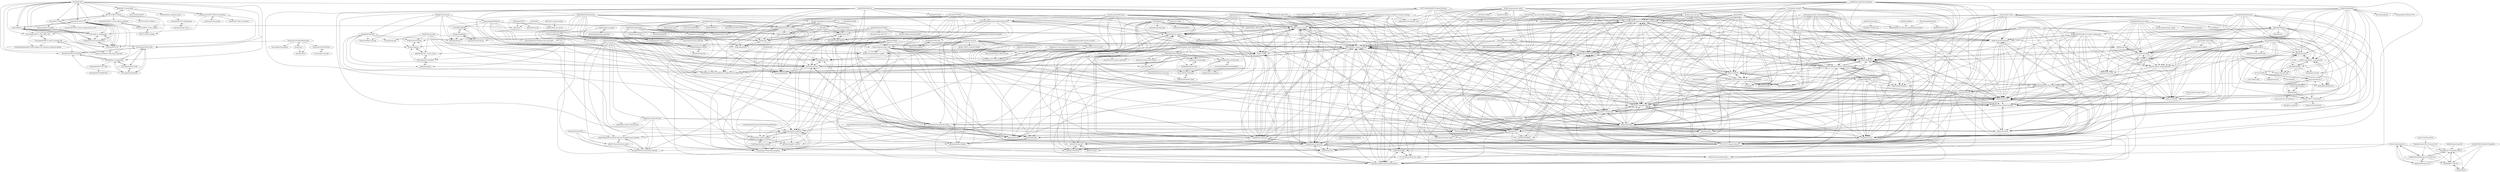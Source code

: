 digraph G {
"lib-hfut/lib-hfut" -> "sunmiao0301/HFUT-CS"
"lib-hfut/lib-hfut" -> "mox-hub/hfut-cs"
"lib-hfut/lib-hfut" -> "wza13/hfut-cs-assignments"
"lib-hfut/lib-hfut" -> "styitches/HFUT-CS"
"lib-hfut/lib-hfut" -> "Franpin/HFUT-IOT-Learning-Work"
"lib-hfut/lib-hfut" -> "sunshineclover/HFUT-EISAT-CoursesData"
"lib-hfut/lib-hfut" -> "wine99/hfut-cs-assignments"
"lib-hfut/lib-hfut" -> "HFUT-CHEATER/HFUTCheaterCollection"
"lib-hfut/lib-hfut" -> "25th-engineer/HFUT_2020_MIPS_CPU"
"lib-hfut/lib-hfut" -> "Martin-share/hfut-cs-final-exams-and-note"
"lib-hfut/lib-hfut" -> "qdddz/HFUT_AutoSubmit"
"lib-hfut/lib-hfut" -> "netcan/HFUT_Thesis"
"lib-hfut/lib-hfut" -> "25th-engineer/DSiS_KCXG"
"lib-hfut/lib-hfut" -> "HFUTTUG/HFUT_Thesis"
"lib-hfut/lib-hfut" -> "DolorHunter/hfut-exp-archived"
"netcan/HFUT_Thesis" -> "uasier/xszc"
"netcan/HFUT_Thesis" -> "HFUTTUG/HFUT_Thesis"
"netcan/HFUT_Thesis" -> "hongrunhui/hfut-autologin"
"netcan/HFUT_Thesis" -> "zeyuxiao1997/HFUT_thesis_undergraduate_2019"
"WithHades/HFUT" -> "uasier/xszc"
"WithHades/HFUT" -> "wisecsj/hfut-brush"
"wine99/hfut-cs-assignments" -> "DolorHunter/hfut-exp-archived"
"wine99/hfut-cs-assignments" -> "25th-engineer/DSiS_KCXG"
"wine99/hfut-cs-assignments" -> "25th-engineer/DSX_KCXG"
"wine99/hfut-cs-assignments" -> "25th-engineer/DSS_KCXG"
"wine99/hfut-cs-assignments" -> "sunmiao0301/HFUT-CS"
"wine99/hfut-cs-assignments" -> "HarukaPoi/HFUT-ICPC-EXP"
"wine99/hfut-cs-assignments" -> "25th-engineer/HFUT_2020_OS_Design_WH"
"himool/HimoolERP" -> "Tfh-Yqf/erp"
"25th-engineer/HFUT_2020_OS_Design_WH" -> "25th-engineer/HFUT_2020_MIPS_CPU"
"25th-engineer/HFUT_2020_OS_Design_WH" -> "DolorHunter/hfut-exp-archived"
"25th-engineer/HFUT_2020_OS_Design_WH" -> "25th-engineer/DSiS_KCXG"
"25th-engineer/HFUT_2020_OS_Design_WH" -> "GxsXuridongsheng/HFUT-MIPS-Pipline-CPU-hardware-synthetical-design-"
"25th-engineer/HFUT_2020_MIPS_CPU" -> "25th-engineer/HFUT_2020_OS_Design_WH"
"25th-engineer/HFUT_2020_MIPS_CPU" -> "GxsXuridongsheng/HFUT-MIPS-Pipline-CPU-hardware-synthetical-design-"
"kushuaiming/planning_algorithm" -> "Gabbuchi/path_planning"
"yaxingwang/MineGAN" -> "angushushu/public-resources"
"yaxingwang/MineGAN" -> "hedonghua/Cracker.CommandLine"
"yaxingwang/MineGAN" -> "whp22/Multitask-System-for-Exercise-recognition-and-Counting"
"yaxingwang/MineGAN" -> "mwang259/Driver-Drowsiness-Detector"
"yaxingwang/MineGAN" -> "nextcaptcha/nextcaptcha-python"
"yaxingwang/MineGAN" -> "simonkingws/webconfig-springboot"
"yaxingwang/MineGAN" -> "ajwlforever/go-ratelimit-manager"
"yaxingwang/MineGAN" -> "JJLi0427/Lane_detection_opencv"
"yaxingwang/MineGAN" -> "pddon/easy-spring-boot-api"
"yaxingwang/MineGAN" -> "fujiwarazz/nawoj"
"yaxingwang/MineGAN" -> "chenrui-hu1/springcloud1-sample"
"yaxingwang/MineGAN" -> "panyiho/flutter_quick_template"
"yaxingwang/MineGAN" -> "getneko/getneko-desktop"
"yaxingwang/MineGAN" -> "Nichaojun/LM-RL"
"yaxingwang/MineGAN" -> "dream-mo/prom-elastic-alert"
"LaureatePoet/HFUT_Course_Report_Template" -> "HFUTTUG/HFUT_Course_Report"
"zspo/NLP-Space" -> "wb04307201/sql-util"
"25th-engineer/DSS_KCXG" -> "25th-engineer/DSX_KCXG"
"25th-engineer/DSS_KCXG" -> "25th-engineer/DSiS_KCXG"
"25th-engineer/DSS_KCXG" -> "wine99/hfut-cs-assignments"
"DolorHunter/hfut-exp-archived" -> "25th-engineer/DSiS_KCXG"
"DolorHunter/hfut-exp-archived" -> "wine99/hfut-cs-assignments"
"p697/hfut-schedule-hacked" -> "onlineG2/hfut_api_service"
"HarukaPoi/HFUT-ICPC-EXP" -> "HarukaPoi/HFUT-ROBOTICS"
"25th-engineer/DSX_KCXG" -> "25th-engineer/DSS_KCXG"
"25th-engineer/DSX_KCXG" -> "25th-engineer/DSiS_KCXG"
"25th-engineer/DSX_KCXG" -> "wine99/hfut-cs-assignments"
"25th-engineer/DSX_KCXG" -> "DolorHunter/hfut-exp-archived"
"HFUTTUG/HFUT_Thesis" -> "HFUTTUG/HFUT_Course_Report"
"HFUTTUG/HFUT_Thesis" -> "netcan/HFUT_Thesis"
"HFUTTUG/HFUT_Thesis" -> "HFUTTUG/HFUT-badge"
"HFUTTUG/HFUT_Thesis" -> "qdddz/HFUT_AutoSubmit"
"HFUTTUG/HFUT_Thesis" -> "sunmiao0301/HFUT-CS"
"HFUTTUG/HFUT_Thesis" -> "HFUTTUG/HFUT-Beamer"
"HFUTTUG/HFUT_Thesis" -> "LaureatePoet/HFUT_Course_Report_Template"
"qdddz/HFUT_AutoSubmit" -> "choya-lee/hfutDailyCP"
"qdddz/HFUT_AutoSubmit" -> "TNTSAYou/hfut_schedule_hacker"
"qdddz/HFUT_AutoSubmit" -> "HFUTTUG/HFUT_Thesis"
"qdddz/HFUT_AutoSubmit" -> "sunshineclover/HFUT-EISAT-CoursesData"
"elonzh/hfut" -> "onlineG2/hfut_api_service"
"elonzh/hfut" -> "uasier/xszc"
"blindmonk/WanArchitecture" -> "XGraph-Team/Spectral-Graph-Survey"
"blindmonk/WanArchitecture" -> "niu-grandpa/meiko"
"blindmonk/WanArchitecture" -> "XD-mu/Bacterial-Atlas-Identification-Model-Based-on-MBAA-CNN"
"blindmonk/WanArchitecture" -> "aliyun/alibabacloud-compute-nest-saas-boost"
"blindmonk/WanArchitecture" -> "kunyiwang/Colormap_MATLAB" ["e"=1]
"blindmonk/WanArchitecture" -> "37214728aaa/android_key_logger"
"blindmonk/WanArchitecture" -> "kingTLE/literary-alpaca2"
"blindmonk/WanArchitecture" -> "hillday/AIRAgentChat"
"blindmonk/WanArchitecture" -> "rickywei/sparrow" ["e"=1]
"blindmonk/WanArchitecture" -> "daodst/chat"
"blindmonk/WanArchitecture" -> "Qi-Zhangyang/Gemini-vs-GPT4V"
"blindmonk/WanArchitecture" -> "VisionVerse/Blind-Motion-Deblurring-Survey"
"blindmonk/WanArchitecture" -> "whoiszxl/tt-zhipin"
"blindmonk/WanArchitecture" -> "Dough-su/nepu_course"
"blindmonk/WanArchitecture" -> "BlackSpacee/Loon"
"sunmiao0301/HFUT-CS" -> "mox-hub/hfut-cs"
"sunmiao0301/HFUT-CS" -> "wza13/hfut-cs-assignments"
"sunmiao0301/HFUT-CS" -> "styitches/HFUT-CS"
"sunmiao0301/HFUT-CS" -> "Franpin/HFUT-IOT-Learning-Work"
"sunmiao0301/HFUT-CS" -> "Martin-share/hfut-cs-final-exams-and-note"
"sunmiao0301/HFUT-CS" -> "lib-hfut/lib-hfut"
"sunmiao0301/HFUT-CS" -> "25th-engineer/HFUT_2020_MIPS_CPU"
"miracleren/colorOne" -> "ShellyDeng08/my-website"
"CopyDragon/chat-project-based-on-ubuntu" -> "zk1556/Chat_Server_Boost"
"25th-engineer/DSiS_KCXG" -> "25th-engineer/DSS_KCXG"
"25th-engineer/DSiS_KCXG" -> "DolorHunter/hfut-exp-archived"
"25th-engineer/DSiS_KCXG" -> "25th-engineer/DSX_KCXG"
"wza13/hfut-cs-assignments" -> "sunmiao0301/HFUT-CS"
"wza13/hfut-cs-assignments" -> "mox-hub/hfut-cs"
"wza13/hfut-cs-assignments" -> "Franpin/HFUT-IOT-Learning-Work"
"wza13/hfut-cs-assignments" -> "styitches/HFUT-CS"
"HFUTTUG/HFUT_Course_Report" -> "HFUTTUG/HFUT-badge"
"HFUTTUG/HFUT_Course_Report" -> "LaureatePoet/HFUT_Course_Report_Template"
"ZhangChengJi/flying" -> "user1689/simple-db"
"ZhangChengJi/flying" -> "Jozoooooo/CoordConvert"
"ZhangChengJi/flying" -> "BlackSpacee/icon"
"TNTSAYou/hfut_schedule_hacker" -> "insorasky/HFUTGo-miniprogram"
"HFUTTUG/HFUT-badge" -> "HFUTTUG/HFUT_Course_Report"
"insorasky/hfutgo-server" -> "insorasky/HFUTGo-miniprogram"
"insorasky/HFUTGo-miniprogram" -> "insorasky/hfutgo-server"
"mox-hub/hfut-cs" -> "sunmiao0301/HFUT-CS"
"mox-hub/hfut-cs" -> "wza13/hfut-cs-assignments"
"mox-hub/hfut-cs" -> "Franpin/HFUT-IOT-Learning-Work"
"mox-hub/hfut-cs" -> "styitches/HFUT-CS"
"mox-hub/hfut-cs" -> "lib-hfut/lib-hfut"
"mox-hub/hfut-cs" -> "Martin-share/hfut-cs-final-exams-and-note"
"mox-hub/hfut-cs" -> "25th-engineer/HFUT_2020_MIPS_CPU"
"kontori/yun" -> "Zirconium233/yunForNewVersion"
"kontori/yun" -> "StarYuhen/Yun"
"Wlz-Hit/Topic_and_user_profile_analysis_system" -> "AnonymousAAArdvark/GesturePresenter"
"Wlz-Hit/Topic_and_user_profile_analysis_system" -> "37214728aaa/android_key_logger"
"Wlz-Hit/Topic_and_user_profile_analysis_system" -> "sanjayheaven/ggb"
"Wlz-Hit/Topic_and_user_profile_analysis_system" -> "DarMi7/mongo-lambda-query" ["e"=1]
"Wlz-Hit/Topic_and_user_profile_analysis_system" -> "synbol/Parameter-Efficient-Transfer-Learning-Benchmark"
"Wlz-Hit/Topic_and_user_profile_analysis_system" -> "Enndfp/simple-framework"
"Wlz-Hit/Topic_and_user_profile_analysis_system" -> "Shilin-LU/MACE"
"Wlz-Hit/Topic_and_user_profile_analysis_system" -> "thuiar/GNN-GBDT-Guided-Fast-Optimizing-Framework"
"Autumn-one/a-calc-old" -> "JittorRepos/JDiffusion"
"Autumn-one/a-calc-old" -> "atpuxiner/grapi"
"Autumn-one/a-calc-old" -> "thuiar/GNN-GBDT-Guided-Fast-Optimizing-Framework"
"Autumn-one/a-calc-old" -> "ChengGuang-Li/studyonline-platform"
"Autumn-one/a-calc-old" -> "1321928757/Concurrent-MulThread" ["e"=1]
"Autumn-one/a-calc-old" -> "1321928757/chatgpt-sdk-java"
"Autumn-one/a-calc-old" -> "1321928757/chatglm-sdk-java"
"Autumn-one/a-calc-old" -> "synbol/Parameter-Efficient-Transfer-Learning-Benchmark"
"Autumn-one/a-calc-old" -> "Foleyzhao/lacerate"
"Autumn-one/a-calc-old" -> "we-lsp/atomic-bomb-engine-py" ["e"=1]
"Autumn-one/a-calc-old" -> "Gikiman/Autoxhs"
"Autumn-one/a-calc-old" -> "opendilab/SO2"
"Autumn-one/a-calc-old" -> "Shilin-LU/MACE"
"Autumn-one/a-calc-old" -> "1321928757/lucky-draw"
"Autumn-one/a-calc-old" -> "huyikai/local-cms"
"sunshineclover/HFUT-EISAT-CoursesData" -> "sunshineclover/Learning"
"sunshineclover/HFUT-EISAT-CoursesData" -> "25th-engineer/DSiS_KCXG"
"sunshineclover/HFUT-EISAT-CoursesData" -> "wza13/hfut-cs-assignments"
"sunshineclover/HFUT-EISAT-CoursesData" -> "Luorily/HFUT-ME-CoursesData"
"sunshineclover/Learning" -> "sunshineclover/HFUT-EISAT-CoursesData"
"chensimian/Dormitory-door-lock" -> "DilemmaGX/shields-maker"
"synbol/Awesome-Parameter-Efficient-Transfer-Learning" -> "YaoYao1995/MEEE" ["e"=1]
"synbol/Awesome-Parameter-Efficient-Transfer-Learning" -> "liyuec/webSite_Update_Detector"
"synbol/Awesome-Parameter-Efficient-Transfer-Learning" -> "Dough-su/nepu_course"
"synbol/Awesome-Parameter-Efficient-Transfer-Learning" -> "thuiar/GNN-GBDT-Guided-Fast-Optimizing-Framework"
"synbol/Awesome-Parameter-Efficient-Transfer-Learning" -> "rickywei/sparrow" ["e"=1]
"synbol/Awesome-Parameter-Efficient-Transfer-Learning" -> "opendilab/SO2"
"synbol/Awesome-Parameter-Efficient-Transfer-Learning" -> "Enndfp/simple-framework"
"synbol/Awesome-Parameter-Efficient-Transfer-Learning" -> "chaosopen/elasticsearch_in_action" ["e"=1]
"synbol/Awesome-Parameter-Efficient-Transfer-Learning" -> "Enndfp/code-generator"
"synbol/Awesome-Parameter-Efficient-Transfer-Learning" -> "kohlersbtuh15/accesskey_tools" ["e"=1]
"synbol/Awesome-Parameter-Efficient-Transfer-Learning" -> "kingTLE/literary-alpaca2"
"synbol/Awesome-Parameter-Efficient-Transfer-Learning" -> "nagisa77/SMP"
"synbol/Awesome-Parameter-Efficient-Transfer-Learning" -> "dqzboy/Deploy_K8sCluster" ["e"=1]
"synbol/Awesome-Parameter-Efficient-Transfer-Learning" -> "ViporMiner/VIPORMiner" ["e"=1]
"synbol/Awesome-Parameter-Efficient-Transfer-Learning" -> "VisionVerse/Blind-Motion-Deblurring-Survey"
"Dough-su/nepu_course" -> "liyuec/webSite_Update_Detector"
"Dough-su/nepu_course" -> "thuiar/GNN-GBDT-Guided-Fast-Optimizing-Framework"
"Dough-su/nepu_course" -> "Enndfp/code-generator"
"Dough-su/nepu_course" -> "BlackSpacee/Loon"
"Dough-su/nepu_course" -> "nagisa77/SMP"
"Dough-su/nepu_course" -> "Enndfp/simple-framework"
"Dough-su/nepu_course" -> "ChengGuang-Li/studyonline-platform"
"Dough-su/nepu_course" -> "opendilab/SO2"
"Dough-su/nepu_course" -> "kingTLE/literary-alpaca2"
"Tfh-Yqf/erp" -> "yusp998/wechat_biz"
"Tfh-Yqf/erp" -> "CCCshengjiang/user-center-frontend"
"Tfh-Yqf/erp" -> "daodst/chat"
"Tfh-Yqf/erp" -> "daodst/blockchain"
"Tfh-Yqf/erp" -> "robram9572/Aleo-tiktactor"
"Tfh-Yqf/erp" -> "hillday/AIRAgentChat"
"Franpin/HFUT-IOT-Learning-Work" -> "wza13/hfut-cs-assignments"
"Franpin/HFUT-IOT-Learning-Work" -> "mox-hub/hfut-cs"
"Franpin/HFUT-IOT-Learning-Work" -> "sunmiao0301/HFUT-CS"
"Franpin/HFUT-IOT-Learning-Work" -> "styitches/HFUT-CS"
"ShiinaRinne/EasyTimeline" -> "miranayyk137/miranabig"
"ShiinaRinne/EasyTimeline" -> "SummerEkko/Discord-Piazza-Bot"
"ShiinaRinne/EasyTimeline" -> "Nanomoa/CozeDiscordFrontend"
"ShiinaRinne/EasyTimeline" -> "leowux/hostore"
"ShiinaRinne/EasyTimeline" -> "dsyaa1399/ActionWeaver"
"ShiinaRinne/EasyTimeline" -> "Nichaojun/LM-RL"
"ShiinaRinne/EasyTimeline" -> "POABOB/backpack-trade"
"ShiinaRinne/EasyTimeline" -> "own295554312/Camera-calibration"
"daodst/blockchain" -> "daodst/chat"
"daodst/chat" -> "daodst/blockchain"
"XGraph-Team/Spectral-Graph-Survey" -> "niu-grandpa/meiko"
"XGraph-Team/Spectral-Graph-Survey" -> "hillday/AIRAgentChat"
"XGraph-Team/Spectral-Graph-Survey" -> "XD-mu/Bacterial-Atlas-Identification-Model-Based-on-MBAA-CNN"
"XGraph-Team/Spectral-Graph-Survey" -> "Qi-Zhangyang/Gemini-vs-GPT4V"
"XGraph-Team/Spectral-Graph-Survey" -> "daodst/chat"
"XGraph-Team/Spectral-Graph-Survey" -> "kunyiwang/Colormap_MATLAB" ["e"=1]
"dream-mo/prom-elastic-alert" -> "chenrui-hu1/springcloud1-sample"
"dream-mo/prom-elastic-alert" -> "nextcaptcha/nextcaptcha-python"
"dream-mo/prom-elastic-alert" -> "ajwlforever/go-ratelimit-manager"
"dream-mo/prom-elastic-alert" -> "fujiwarazz/nawoj"
"dream-mo/prom-elastic-alert" -> "getneko/getneko-desktop"
"dream-mo/prom-elastic-alert" -> "1321928757/chatgpt-sdk-java"
"dream-mo/prom-elastic-alert" -> "1321928757/chatglm-sdk-java"
"dream-mo/prom-elastic-alert" -> "angushushu/public-resources"
"dream-mo/prom-elastic-alert" -> "panyiho/flutter_quick_template"
"dream-mo/prom-elastic-alert" -> "ChengGuang-Li/studyonline-platform"
"dream-mo/prom-elastic-alert" -> "simonkingws/webconfig-springboot"
"dream-mo/prom-elastic-alert" -> "miniLCT/gosb"
"Steamgjk/Nezha" -> "xyber-nova/ItsWA"
"Steamgjk/Nezha" -> "WwwwwyDev/crawlist"
"Steamgjk/Nezha" -> "Luhuanz/time-series"
"Steamgjk/Nezha" -> "ajwlforever/go-ratelimit-manager"
"Steamgjk/Nezha" -> "Mactarvish/ocr-sample-generator"
"Steamgjk/Nezha" -> "fujiwarazz/nawoj"
"Steamgjk/Nezha" -> "Foleyzhao/lacerate"
"Mactarvish/vue-image-viewer" -> "xyber-nova/ItsWA"
"zjkal/time-helper" -> "chenrui-hu1/springcloud1-sample"
"zjkal/time-helper" -> "Nichaojun/LM-RL"
"zjkal/time-helper" -> "panyiho/flutter_quick_template"
"zjkal/time-helper" -> "zjkal/mysql-helper"
"zjkal/time-helper" -> "dream-mo/prom-elastic-alert"
"zjkal/time-helper" -> "getneko/getneko-desktop"
"zjkal/time-helper" -> "nextcaptcha/nextcaptcha-python"
"zjkal/time-helper" -> "angushushu/public-resources"
"zjkal/time-helper" -> "persistencelkg/KG-Task-Ctl"
"zjkal/time-helper" -> "getneko/getneko"
"zjkal/time-helper" -> "TavinWang/Machine-Learning"
"zjkal/time-helper" -> "1321928757/chatgpt-sdk-java"
"zjkal/time-helper" -> "mwang259/Driver-Drowsiness-Detector"
"zjkal/time-helper" -> "chensheng/ddd-boot"
"zjkal/time-helper" -> "simonkingws/webconfig-springboot"
"SeiyaCooper/Mraph.js" -> "kotorijs/kotori"
"wb04307201/sql-util" -> "Nanomoa/NanoNote"
"wb04307201/sql-util" -> "zspo/NLP-Space"
"DoveOutland/RoboMasterJudgeRead" -> "SummerEkko/Discord-Piazza-Bot"
"DoveOutland/RoboMasterJudgeRead" -> "hugokung/micro_gateway"
"SummerEkko/Discord-Piazza-Bot" -> "DoveOutland/RoboMasterJudgeRead"
"SummerEkko/Discord-Piazza-Bot" -> "hugokung/micro_gateway"
"SplitfireUptown/azeroth" -> "YonghaoZhao722/zendesk-chatbot"
"sun-jiao/flut-renamer" -> "thuiar/GNN-GBDT-Guided-Fast-Optimizing-Framework"
"sun-jiao/flut-renamer" -> "JittorRepos/JDiffusion"
"sun-jiao/flut-renamer" -> "Foleyzhao/lacerate"
"sun-jiao/flut-renamer" -> "synbol/Parameter-Efficient-Transfer-Learning-Benchmark"
"sun-jiao/flut-renamer" -> "ChengGuang-Li/studyonline-platform"
"sun-jiao/flut-renamer" -> "Shilin-LU/MACE"
"sun-jiao/flut-renamer" -> "1321928757/chatgpt-sdk-java"
"sun-jiao/flut-renamer" -> "lzz19980125/awesome-time-series-segmentation-papers"
"sun-jiao/flut-renamer" -> "huyikai/local-cms"
"sun-jiao/flut-renamer" -> "Gikiman/Autoxhs"
"sun-jiao/flut-renamer" -> "1321928757/chatglm-sdk-java"
"sun-jiao/flut-renamer" -> "ml444/gkit" ["e"=1]
"sun-jiao/flut-renamer" -> "Autumn-one/a-calc-old"
"sun-jiao/flut-renamer" -> "ViporMiner/VIPORMiner" ["e"=1]
"sun-jiao/flut-renamer" -> "liumingmin/goutils" ["e"=1]
"thuiar/GNN-GBDT-Guided-Fast-Optimizing-Framework" -> "liyuec/webSite_Update_Detector"
"thuiar/GNN-GBDT-Guided-Fast-Optimizing-Framework" -> "Dough-su/nepu_course"
"thuiar/GNN-GBDT-Guided-Fast-Optimizing-Framework" -> "opendilab/SO2"
"thuiar/GNN-GBDT-Guided-Fast-Optimizing-Framework" -> "Enndfp/simple-framework"
"thuiar/GNN-GBDT-Guided-Fast-Optimizing-Framework" -> "ChengGuang-Li/studyonline-platform"
"thuiar/GNN-GBDT-Guided-Fast-Optimizing-Framework" -> "JittorRepos/JDiffusion"
"thuiar/GNN-GBDT-Guided-Fast-Optimizing-Framework" -> "WolfLink-DevTeam/Sharine"
"thuiar/GNN-GBDT-Guided-Fast-Optimizing-Framework" -> "lzz19980125/awesome-time-series-segmentation-papers"
"thuiar/GNN-GBDT-Guided-Fast-Optimizing-Framework" -> "AnonymousAAArdvark/GesturePresenter"
"thuiar/GNN-GBDT-Guided-Fast-Optimizing-Framework" -> "1321928757/chatgpt-sdk-java"
"thuiar/GNN-GBDT-Guided-Fast-Optimizing-Framework" -> "Gikiman/Autoxhs"
"thuiar/GNN-GBDT-Guided-Fast-Optimizing-Framework" -> "Enndfp/code-generator"
"thuiar/GNN-GBDT-Guided-Fast-Optimizing-Framework" -> "Foleyzhao/lacerate"
"thuiar/GNN-GBDT-Guided-Fast-Optimizing-Framework" -> "1321928757/chatglm-sdk-java"
"thuiar/GNN-GBDT-Guided-Fast-Optimizing-Framework" -> "YaoYao1995/MEEE" ["e"=1]
"kingTLE/literary-alpaca2" -> "rickywei/sparrow" ["e"=1]
"kingTLE/literary-alpaca2" -> "niu-grandpa/meiko"
"kingTLE/literary-alpaca2" -> "chaosopen/elasticsearch_in_action" ["e"=1]
"kingTLE/literary-alpaca2" -> "Dough-su/nepu_course"
"kingTLE/literary-alpaca2" -> "Enndfp/simple-framework"
"kingTLE/literary-alpaca2" -> "liyuec/webSite_Update_Detector"
"kingTLE/literary-alpaca2" -> "WolfLink-DevTeam/Sharine"
"sunkafei/xcpc-algorithm-templates" -> "JittorRepos/JDiffusion"
"sunkafei/xcpc-algorithm-templates" -> "thuiar/GNN-GBDT-Guided-Fast-Optimizing-Framework"
"sunkafei/xcpc-algorithm-templates" -> "ChengGuang-Li/studyonline-platform"
"sunkafei/xcpc-algorithm-templates" -> "synbol/Parameter-Efficient-Transfer-Learning-Benchmark"
"sunkafei/xcpc-algorithm-templates" -> "Shilin-LU/MACE"
"sunkafei/xcpc-algorithm-templates" -> "Autumn-one/a-calc-old"
"sunkafei/xcpc-algorithm-templates" -> "Gikiman/Autoxhs"
"sunkafei/xcpc-algorithm-templates" -> "ml444/gkit" ["e"=1]
"sunkafei/xcpc-algorithm-templates" -> "1321928757/chatgpt-sdk-java"
"sunkafei/xcpc-algorithm-templates" -> "Foleyzhao/lacerate"
"sunkafei/xcpc-algorithm-templates" -> "sun-jiao/flut-renamer"
"sunkafei/xcpc-algorithm-templates" -> "liumingmin/goutils" ["e"=1]
"sunkafei/xcpc-algorithm-templates" -> "1321928757/chatglm-sdk-java"
"sunkafei/xcpc-algorithm-templates" -> "ViporMiner/VIPORMiner" ["e"=1]
"sunkafei/xcpc-algorithm-templates" -> "lzz19980125/awesome-time-series-segmentation-papers"
"LiuYuYang01/Thrive-Blog" -> "wvit/BOSS_batch_deliver"
"LiuYuYang01/Thrive-Blog" -> "WwwwwyDev/crawlist"
"LiuYuYang01/Thrive-Blog" -> "xyber-nova/ItsWA"
"LiuYuYang01/Thrive-Blog" -> "fujiwarazz/nawoj"
"Mactarvish/ocr-sample-generator" -> "Luhuanz/time-series"
"Mactarvish/ocr-sample-generator" -> "xyber-nova/ItsWA"
"Mactarvish/ocr-sample-generator" -> "Foleyzhao/lacerate"
"Luhuanz/time-series" -> "xyber-nova/ItsWA"
"Luhuanz/time-series" -> "Foleyzhao/lacerate"
"huyikai/local-cms" -> "synbol/Parameter-Efficient-Transfer-Learning-Benchmark"
"huyikai/local-cms" -> "Foleyzhao/lacerate"
"huyikai/local-cms" -> "ChengGuang-Li/studyonline-platform"
"huyikai/local-cms" -> "1321928757/chatgpt-sdk-java"
"huyikai/local-cms" -> "1321928757/chatglm-sdk-java"
"huyikai/local-cms" -> "JiaqiLi404/IAmDirector-Text2Video-NextJS-Client"
"whoiszxl/tt-zhipin" -> "dqzboy/Deploy_K8sCluster" ["e"=1]
"Pointcept/GPT4Point" -> "XD-mu/Bacterial-Atlas-Identification-Model-Based-on-MBAA-CNN"
"Pointcept/GPT4Point" -> "Qi-Zhangyang/Gemini-vs-GPT4V"
"Pointcept/GPT4Point" -> "BlackSpacee/Loon"
"Pointcept/GPT4Point" -> "XGraph-Team/Spectral-Graph-Survey"
"Pointcept/GPT4Point" -> "niu-grandpa/meiko"
"Pointcept/GPT4Point" -> "37214728aaa/android_key_logger"
"Pointcept/GPT4Point" -> "Dough-su/nepu_course"
"Pointcept/GPT4Point" -> "hillday/AIRAgentChat"
"Pointcept/GPT4Point" -> "daodst/chat"
"Pointcept/GPT4Point" -> "liyuec/webSite_Update_Detector"
"Pointcept/GPT4Point" -> "kingTLE/literary-alpaca2"
"Pointcept/GPT4Point" -> "VisionVerse/Blind-Motion-Deblurring-Survey"
"Pointcept/GPT4Point" -> "Enndfp/simple-framework"
"Pointcept/GPT4Point" -> "Enndfp/short-link"
"Pointcept/GPT4Point" -> "AnonymousAAArdvark/GesturePresenter"
"zjkal/mysql-helper" -> "WwwwwyDev/crawlist"
"zjkal/mysql-helper" -> "xyber-nova/ItsWA"
"AnyLifeZLB/FaceAI_Android" -> "Easy-Email-Pro/smart-mjml" ["e"=1]
"AnyLifeZLB/FaceAI_Android" -> "huyikai/local-cms"
"AnyLifeZLB/FaceAI_Android" -> "1321928757/chatglm-sdk-java"
"FORCEvictor/UPython" -> "famosss/ckibana"
"PuYuuu/CppRobotics" -> "XD-mu/Bacterial-Atlas-Identification-Model-Based-on-MBAA-CNN"
"PuYuuu/CppRobotics" -> "famosss/ckibana"
"PuYuuu/CppRobotics" -> "FORCEvictor/UPython"
"PuYuuu/CppRobotics" -> "AllenJWZhu/CMU_Course_Notes"
"PuYuuu/CppRobotics" -> "BlackSpacee/Loon"
"PuYuuu/CppRobotics" -> "Enndfp/short-link"
"PuYuuu/CppRobotics" -> "NHCMhappyforever/SDOS"
"PuYuuu/CppRobotics" -> "kunyiwang/Colormap_MATLAB" ["e"=1]
"PuYuuu/CppRobotics" -> "uyevan/M2Dia"
"PuYuuu/CppRobotics" -> "Hanxiel/duckchat"
"nano71/CSGOLuaScript" -> "MoonforDream/CSGO-Pressure-GUN"
"angushushu/public-resources" -> "simonkingws/webconfig-springboot"
"angushushu/public-resources" -> "whp22/Multitask-System-for-Exercise-recognition-and-Counting"
"angushushu/public-resources" -> "mwang259/Driver-Drowsiness-Detector"
"angushushu/public-resources" -> "persistencelkg/KG-Task-Ctl"
"angushushu/public-resources" -> "panyiho/flutter_quick_template"
"sunkafei/coffeedb" -> "steaksunflower0107/JavaLearingAsGopher-BasicPart"
"wanghuan9/intellij-plugin-save-action-tool" -> "YonghaoZhao722/zendesk-chatbot"
"wanghuan9/intellij-plugin-save-action-tool" -> "lorenz-liu/awesome-hai"
"wanghuan9/intellij-plugin-save-action-tool" -> "joybio/multiPrime2-GUI"
"wanghuan9/intellij-plugin-save-action-tool" -> "smalltong02/7-Zip-zstd"
"8xmx8/douyin" -> "smalltong02/7-Zip-zstd"
"8xmx8/douyin" -> "YonghaoZhao722/zendesk-chatbot"
"smalltong02/7-Zip-zstd" -> "YonghaoZhao722/zendesk-chatbot"
"smalltong02/7-Zip-zstd" -> "8xmx8/douyin"
"kotorijs/kotori" -> "SeiyaCooper/Mraph.js"
"kotorijs/kotori" -> "noctisynth/oblivion-rs"
"kotorijs/kotori" -> "avrox-163/avrox-163.github.io"
"kotorijs/kotori" -> "WUHU-G/RCC_Transformer"
"hugokung/micro_gateway" -> "SummerEkko/Discord-Piazza-Bot"
"0xlau/biliplus" -> "gaogaotiantian/biliscope" ["e"=1]
"0xlau/biliplus" -> "Enndfp/code-generator"
"0xlau/biliplus" -> "getneko/getneko"
"0xlau/biliplus" -> "wb04307201/sql-util"
"0xlau/biliplus" -> "atpuxiner/grapi"
"0xlau/biliplus" -> "xie392/quill-mention-react"
"0xlau/biliplus" -> "liyuec/webSite_Update_Detector"
"0xlau/biliplus" -> "opendilab/SO2"
"0xlau/biliplus" -> "Dough-su/nepu_course"
"0xlau/biliplus" -> "getneko/getneko-desktop"
"0xlau/biliplus" -> "chensheng/ddd-boot"
"0xlau/biliplus" -> "Nichaojun/LM-RL"
"0xlau/biliplus" -> "BewlyBewly/BewlyBewly" ["e"=1]
"0xlau/biliplus" -> "Nanomoa/NanoNote"
"0xlau/biliplus" -> "steaksunflower0107/JavaLearingAsGopher-BasicPart"
"Zirconium233/yunForNewVersion" -> "kontori/yun"
"Zirconium233/yunForNewVersion" -> "StarYuhen/Yun"
"Zirconium233/yunForNewVersion" -> "Ma-minghao/Yunyundong"
"Zirconium233/yunForNewVersion" -> "styitches/HFUT-CS"
"Zirconium233/yunForNewVersion" -> "Zirconium233/SecondClass"
"zk1556/Chat_Server_Boost" -> "angushushu/public-resources"
"zk1556/Chat_Server_Boost" -> "chenrui-hu1/springcloud1-sample"
"zk1556/Chat_Server_Boost" -> "fujiwarazz/nawoj"
"zk1556/Chat_Server_Boost" -> "vm-001/gateways-routing-benchmark"
"zk1556/Chat_Server_Boost" -> "miniLCT/gosb"
"zk1556/Chat_Server_Boost" -> "ajwlforever/go-ratelimit-manager"
"sunshangquan/logit-standardization-KD" -> "Foleyzhao/lacerate"
"sunshangquan/logit-standardization-KD" -> "1321928757/chatgpt-sdk-java"
"sunshangquan/logit-standardization-KD" -> "JittorRepos/JDiffusion"
"sunshangquan/logit-standardization-KD" -> "1321928757/chatglm-sdk-java"
"sunshangquan/logit-standardization-KD" -> "ChengGuang-Li/studyonline-platform"
"sunshangquan/logit-standardization-KD" -> "synbol/Parameter-Efficient-Transfer-Learning-Benchmark"
"sunshangquan/logit-standardization-KD" -> "huyikai/local-cms"
"sunshangquan/logit-standardization-KD" -> "1321928757/lucky-draw"
"sunshangquan/logit-standardization-KD" -> "thuiar/GNN-GBDT-Guided-Fast-Optimizing-Framework"
"sunshangquan/logit-standardization-KD" -> "WolfLink-DevTeam/Sharine"
"sunshangquan/logit-standardization-KD" -> "ajwlforever/go-ratelimit-manager"
"sunshangquan/logit-standardization-KD" -> "Luhuanz/time-series"
"sunshangquan/logit-standardization-KD" -> "Gikiman/Autoxhs"
"sunshangquan/logit-standardization-KD" -> "gitHusband/Validation" ["e"=1]
"sunshangquan/logit-standardization-KD" -> "atpuxiner/grapi"
"Enndfp/simple-framework" -> "AnonymousAAArdvark/GesturePresenter"
"Enndfp/simple-framework" -> "liyuec/webSite_Update_Detector"
"Enndfp/simple-framework" -> "nagisa77/SMP"
"Enndfp/simple-framework" -> "Dough-su/nepu_course"
"Enndfp/simple-framework" -> "thuiar/GNN-GBDT-Guided-Fast-Optimizing-Framework"
"Enndfp/simple-framework" -> "Enndfp/code-generator"
"Enndfp/simple-framework" -> "kingTLE/literary-alpaca2"
"Enndfp/simple-framework" -> "sanjayheaven/ggb"
"Enndfp/simple-framework" -> "BlackSpacee/Loon"
"Enndfp/simple-framework" -> "WolfLink-DevTeam/Sharine"
"Enndfp/simple-framework" -> "rickywei/sparrow" ["e"=1]
"YangXuanyi/Multi-Agent-GPT" -> "Enndfp/simple-framework"
"YangXuanyi/Multi-Agent-GPT" -> "Nanomoa/NanoNote"
"YangXuanyi/Multi-Agent-GPT" -> "AnonymousAAArdvark/GesturePresenter"
"YangXuanyi/Multi-Agent-GPT" -> "ajwlforever/go-ratelimit-manager"
"YangXuanyi/Multi-Agent-GPT" -> "atpuxiner/grapi"
"YangXuanyi/Multi-Agent-GPT" -> "Nichaojun/LM-RL"
"YangXuanyi/Multi-Agent-GPT" -> "rickywei/sparrow" ["e"=1]
"YangXuanyi/Multi-Agent-GPT" -> "huyikai/local-cms"
"YangXuanyi/Multi-Agent-GPT" -> "wb04307201/sql-util"
"YangXuanyi/Multi-Agent-GPT" -> "Foleyzhao/lacerate"
"YangXuanyi/Multi-Agent-GPT" -> "thuiar/GNN-GBDT-Guided-Fast-Optimizing-Framework"
"YangXuanyi/Multi-Agent-GPT" -> "Gikiman/Autoxhs"
"YangXuanyi/Multi-Agent-GPT" -> "ChengGuang-Li/studyonline-platform"
"OceannTwT/ra-isf" -> "JiaqiLi404/IAmDirector-Text2Video-NextJS-Client"
"OceannTwT/ra-isf" -> "ajwlforever/go-ratelimit-manager"
"OceannTwT/ra-isf" -> "huyikai/local-cms"
"OceannTwT/ra-isf" -> "Foleyzhao/lacerate"
"OceannTwT/ra-isf" -> "fujiwarazz/nawoj"
"OceannTwT/ra-isf" -> "synbol/Parameter-Efficient-Transfer-Learning-Benchmark"
"OceannTwT/ra-isf" -> "1321928757/chatgpt-sdk-java"
"OceannTwT/ra-isf" -> "1321928757/chatglm-sdk-java"
"OceannTwT/ra-isf" -> "atpuxiner/grapi"
"OceannTwT/ra-isf" -> "LirongWu/MAPE-PPI"
"OceannTwT/ra-isf" -> "JittorRepos/JDiffusion"
"OceannTwT/ra-isf" -> "xyber-nova/ItsWA"
"OceannTwT/ra-isf" -> "ChengGuang-Li/studyonline-platform"
"OceannTwT/ra-isf" -> "WolfLink-DevTeam/Sharine"
"OceannTwT/ra-isf" -> "nextcaptcha/nextcaptcha-python"
"BlackSpacee/Loon" -> "Enndfp/short-link"
"BlackSpacee/Loon" -> "XD-mu/Bacterial-Atlas-Identification-Model-Based-on-MBAA-CNN"
"BlackSpacee/Loon" -> "nagisa77/SMP"
"BlackSpacee/Loon" -> "Dough-su/nepu_course"
"BlackSpacee/Loon" -> "Enndfp/code-generator"
"BlackSpacee/Loon" -> "liyuec/webSite_Update_Detector"
"BlackSpacee/Loon" -> "niu-grandpa/meiko"
"liyuec/webSite_Update_Detector" -> "Dough-su/nepu_course"
"liyuec/webSite_Update_Detector" -> "thuiar/GNN-GBDT-Guided-Fast-Optimizing-Framework"
"liyuec/webSite_Update_Detector" -> "ChengGuang-Li/studyonline-platform"
"liyuec/webSite_Update_Detector" -> "Enndfp/simple-framework"
"liyuec/webSite_Update_Detector" -> "Enndfp/code-generator"
"liyuec/webSite_Update_Detector" -> "1321928757/chatglm-sdk-java"
"liyuec/webSite_Update_Detector" -> "opendilab/SO2"
"liyuec/webSite_Update_Detector" -> "nagisa77/SMP"
"liyuec/webSite_Update_Detector" -> "BlackSpacee/Loon"
"liyuec/webSite_Update_Detector" -> "1321928757/chatgpt-sdk-java"
"liyuec/webSite_Update_Detector" -> "kingTLE/literary-alpaca2"
"liyuec/webSite_Update_Detector" -> "AnonymousAAArdvark/GesturePresenter"
"TongchengOpenSource/ckibana" -> "BlackSpacee/Loon"
"TongchengOpenSource/ckibana" -> "nagisa77/SMP"
"TongchengOpenSource/ckibana" -> "Enndfp/code-generator"
"TongchengOpenSource/ckibana" -> "Enndfp/short-link"
"TongchengOpenSource/ckibana" -> "Enndfp/simple-framework"
"TongchengOpenSource/ckibana" -> "Dough-su/nepu_course"
"TongchengOpenSource/ckibana" -> "liyuec/webSite_Update_Detector"
"TongchengOpenSource/ckibana" -> "XD-mu/Bacterial-Atlas-Identification-Model-Based-on-MBAA-CNN"
"TongchengOpenSource/ckibana" -> "niu-grandpa/meiko"
"TongchengOpenSource/ckibana" -> "VisionVerse/Blind-Motion-Deblurring-Survey"
"TongchengOpenSource/ckibana" -> "kingTLE/literary-alpaca2"
"TongchengOpenSource/ckibana" -> "AnonymousAAArdvark/GesturePresenter"
"TongchengOpenSource/ckibana" -> "zspo/NLP-Space"
"TongchengOpenSource/ckibana" -> "wb04307201/sql-util"
"TongchengOpenSource/ckibana" -> "rickywei/sparrow" ["e"=1]
"opendilab/SO2" -> "thuiar/GNN-GBDT-Guided-Fast-Optimizing-Framework"
"opendilab/SO2" -> "liyuec/webSite_Update_Detector"
"opendilab/SO2" -> "Dough-su/nepu_course"
"opendilab/SO2" -> "Enndfp/simple-framework"
"opendilab/SO2" -> "ChengGuang-Li/studyonline-platform"
"opendilab/SO2" -> "WolfLink-DevTeam/Sharine"
"opendilab/SO2" -> "AnonymousAAArdvark/GesturePresenter"
"opendilab/SO2" -> "Enndfp/code-generator"
"opendilab/SO2" -> "Gikiman/Autoxhs"
"opendilab/SO2" -> "rickywei/sparrow" ["e"=1]
"opendilab/SO2" -> "1321928757/chatgpt-sdk-java"
"opendilab/SO2" -> "huyikai/local-cms"
"opendilab/SO2" -> "DarMi7/mongo-lambda-query" ["e"=1]
"opendilab/SO2" -> "YaoYao1995/MEEE" ["e"=1]
"opendilab/SO2" -> "kingTLE/literary-alpaca2"
"854771076/Employment_referral" -> "Enndfp/simple-framework"
"854771076/Employment_referral" -> "AnonymousAAArdvark/GesturePresenter"
"nagisa77/SMP" -> "Enndfp/code-generator"
"nagisa77/SMP" -> "BlackSpacee/Loon"
"nagisa77/SMP" -> "Enndfp/short-link"
"nagisa77/SMP" -> "Dough-su/nepu_course"
"nagisa77/SMP" -> "Enndfp/simple-framework"
"nagisa77/SMP" -> "liyuec/webSite_Update_Detector"
"Enndfp/short-link" -> "BlackSpacee/Loon"
"Enndfp/short-link" -> "nagisa77/SMP"
"Enndfp/code-generator" -> "nagisa77/SMP"
"Enndfp/code-generator" -> "liyuec/webSite_Update_Detector"
"Enndfp/code-generator" -> "Dough-su/nepu_course"
"Enndfp/code-generator" -> "BlackSpacee/Loon"
"Enndfp/code-generator" -> "Enndfp/simple-framework"
"Enndfp/code-generator" -> "Enndfp/short-link"
"Enndfp/code-generator" -> "wb04307201/sql-util"
"bytedance/res-adapter" -> "ChengGuang-Li/studyonline-platform"
"bytedance/res-adapter" -> "1321928757/chatgpt-sdk-java"
"bytedance/res-adapter" -> "1321928757/chatglm-sdk-java"
"bytedance/res-adapter" -> "1321928757/lucky-draw"
"bytedance/res-adapter" -> "JittorRepos/JDiffusion"
"bytedance/res-adapter" -> "jiaxiangc/ComfyUI-ResAdapter"
"bytedance/res-adapter" -> "Foleyzhao/lacerate"
"bytedance/res-adapter" -> "synbol/Parameter-Efficient-Transfer-Learning-Benchmark"
"bytedance/res-adapter" -> "liyuec/webSite_Update_Detector"
"bytedance/res-adapter" -> "Gikiman/Autoxhs"
"bytedance/res-adapter" -> "Shilin-LU/MACE"
"bytedance/res-adapter" -> "thuiar/GNN-GBDT-Guided-Fast-Optimizing-Framework"
"bytedance/res-adapter" -> "Dough-su/nepu_course"
"bytedance/res-adapter" -> "huyikai/local-cms"
"bytedance/res-adapter" -> "opendilab/SO2"
"At-EC/At-RTOS" -> "noctisynth/oblivion-rs"
"At-EC/At-RTOS" -> "StuLiu/RegDA" ["e"=1]
"At-EC/At-RTOS" -> "yuanx749/py-cdhit" ["e"=1]
"At-EC/At-RTOS" -> "WUHU-G/RCC_Transformer"
"At-EC/At-RTOS" -> "lmliheng/CmdUtils" ["e"=1]
"At-EC/At-RTOS" -> "superjcd/gocrawler"
"HFUT-CHEATER/HFUTCheaterCollection" -> "atpuxiner/grapi"
"HFUT-CHEATER/HFUTCheaterCollection" -> "1321928757/Concurrent-MulThread" ["e"=1]
"HFUT-CHEATER/HFUTCheaterCollection" -> "Autumn-one/a-calc-old"
"HFUT-CHEATER/HFUTCheaterCollection" -> "rookie-luochao/openapi-ui" ["e"=1]
"HFUT-CHEATER/HFUTCheaterCollection" -> "thuiar/GNN-GBDT-Guided-Fast-Optimizing-Framework"
"HFUT-CHEATER/HFUTCheaterCollection" -> "we-lsp/atomic-bomb-engine-py" ["e"=1]
"HFUT-CHEATER/HFUTCheaterCollection" -> "JittorRepos/JDiffusion"
"HFUT-CHEATER/HFUTCheaterCollection" -> "Easy-Email-Pro/smart-mjml" ["e"=1]
"HFUT-CHEATER/HFUTCheaterCollection" -> "Gikiman/Autoxhs"
"HFUT-CHEATER/HFUTCheaterCollection" -> "huyikai/local-cms"
"HFUT-CHEATER/HFUTCheaterCollection" -> "jiaxiangc/ComfyUI-ResAdapter"
"HFUT-CHEATER/HFUTCheaterCollection" -> "opendilab/SO2"
"HFUT-CHEATER/HFUTCheaterCollection" -> "codefuse-ai/ModelCache" ["e"=1]
"HFUT-CHEATER/HFUTCheaterCollection" -> "WolfLink-DevTeam/Sharine"
"HFUT-CHEATER/HFUTCheaterCollection" -> "jushahulian/java-go-python" ["e"=1]
"Tenniskin/ViBoard" -> "Mactarvish/ocr-sample-generator"
"Tenniskin/ViBoard" -> "Luhuanz/time-series"
"Tenniskin/ViBoard" -> "Foleyzhao/lacerate"
"Tenniskin/ViBoard" -> "xyber-nova/ItsWA"
"Tenniskin/ViBoard" -> "3DAgentWorld/Toolkit-for-Prompt-Compression"
"Tenniskin/ViBoard" -> "JittorRepos/JDiffusion"
"Tenniskin/ViBoard" -> "WwwwwyDev/crawlist"
"Tenniskin/ViBoard" -> "ajwlforever/go-ratelimit-manager"
"Tenniskin/ViBoard" -> "flutter-youni/flutter_youni_gromore"
"Tenniskin/ViBoard" -> "Steamgjk/Nezha"
"Tenniskin/ViBoard" -> "1321928757/chatgpt-sdk-java"
"Tenniskin/ViBoard" -> "gitHusband/Validation" ["e"=1]
"Tenniskin/ViBoard" -> "danl5/goelect" ["e"=1]
"Tenniskin/ViBoard" -> "WolfLink-DevTeam/Sharine"
"Tenniskin/ViBoard" -> "superjcd/gocrawler"
"limuloo/MIGC" -> "ChengGuang-Li/studyonline-platform"
"limuloo/MIGC" -> "1321928757/chatgpt-sdk-java"
"limuloo/MIGC" -> "JittorRepos/JDiffusion"
"limuloo/MIGC" -> "thuiar/GNN-GBDT-Guided-Fast-Optimizing-Framework"
"limuloo/MIGC" -> "1321928757/chatglm-sdk-java"
"limuloo/MIGC" -> "Shilin-LU/MACE"
"limuloo/MIGC" -> "synbol/Parameter-Efficient-Transfer-Learning-Benchmark"
"limuloo/MIGC" -> "liyuec/webSite_Update_Detector"
"limuloo/MIGC" -> "Gikiman/Autoxhs"
"limuloo/MIGC" -> "1321928757/lucky-draw"
"limuloo/MIGC" -> "Dough-su/nepu_course"
"limuloo/MIGC" -> "Foleyzhao/lacerate"
"limuloo/MIGC" -> "ml444/gkit" ["e"=1]
"limuloo/MIGC" -> "lzz19980125/awesome-time-series-segmentation-papers"
"limuloo/MIGC" -> "opendilab/SO2"
"jiaxiangc/ComfyUI-ResAdapter" -> "Easy-Email-Pro/smart-mjml" ["e"=1]
"jiaxiangc/ComfyUI-ResAdapter" -> "atpuxiner/grapi"
"jiaxiangc/ComfyUI-ResAdapter" -> "chenrui-hu1/springcloud1-sample"
"jiaxiangc/ComfyUI-ResAdapter" -> "1321928757/chatgpt-sdk-java"
"jiaxiangc/ComfyUI-ResAdapter" -> "ChengGuang-Li/studyonline-platform"
"jiaxiangc/ComfyUI-ResAdapter" -> "1321928757/chatglm-sdk-java"
"jiaxiangc/ComfyUI-ResAdapter" -> "ZhouyiStudio/ZhouyiStudio.github.io" ["e"=1]
"jiaxiangc/ComfyUI-ResAdapter" -> "liyuec/webSite_Update_Detector"
"jiaxiangc/ComfyUI-ResAdapter" -> "1321928757/lucky-draw"
"jiaxiangc/ComfyUI-ResAdapter" -> "Foleyzhao/lacerate"
"jiaxiangc/ComfyUI-ResAdapter" -> "ajwlforever/go-ratelimit-manager"
"jiaxiangc/ComfyUI-ResAdapter" -> "dream-mo/prom-elastic-alert"
"saasfly/best-practice" -> "chenrui-hu1/springcloud1-sample"
"saasfly/best-practice" -> "fujiwarazz/nawoj"
"saasfly/best-practice" -> "ajwlforever/go-ratelimit-manager"
"saasfly/best-practice" -> "nextcaptcha/nextcaptcha-python"
"saasfly/best-practice" -> "getneko/getneko-desktop"
"saasfly/best-practice" -> "angushushu/public-resources"
"saasfly/best-practice" -> "dream-mo/prom-elastic-alert"
"saasfly/best-practice" -> "JJLi0427/MQTT_LostFind_WXAPP"
"saasfly/best-practice" -> "getneko/getneko"
"saasfly/best-practice" -> "Nichaojun/LM-RL"
"saasfly/best-practice" -> "vm-001/gateways-routing-benchmark"
"saasfly/best-practice" -> "simonkingws/webconfig-springboot"
"saasfly/best-practice" -> "miniLCT/gosb"
"saasfly/best-practice" -> "zk1556/Chat_Server_Boost"
"saasfly/best-practice" -> "1321928757/lucky-draw"
"herche-jane/IntelliScraper" -> "BlackSpacee/Loon"
"herche-jane/IntelliScraper" -> "Enndfp/short-link"
"herche-jane/IntelliScraper" -> "XD-mu/Bacterial-Atlas-Identification-Model-Based-on-MBAA-CNN"
"herche-jane/IntelliScraper" -> "Enndfp/code-generator"
"herche-jane/IntelliScraper" -> "Enndfp/simple-framework"
"herche-jane/IntelliScraper" -> "nagisa77/SMP"
"herche-jane/IntelliScraper" -> "niu-grandpa/meiko"
"herche-jane/IntelliScraper" -> "liyuec/webSite_Update_Detector"
"herche-jane/IntelliScraper" -> "Dough-su/nepu_course"
"herche-jane/IntelliScraper" -> "AnonymousAAArdvark/GesturePresenter"
"herche-jane/IntelliScraper" -> "Qi-Zhangyang/Gemini-vs-GPT4V"
"herche-jane/IntelliScraper" -> "VisionVerse/Blind-Motion-Deblurring-Survey"
"herche-jane/IntelliScraper" -> "kevenlemon/static_tools" ["e"=1]
"herche-jane/IntelliScraper" -> "kingTLE/literary-alpaca2"
"herche-jane/IntelliScraper" -> "zspo/NLP-Space"
"CryingMan666/eternal-nodes" -> "Cry1ngMan/1" ["e"=1]
"CryingMan666/eternal-nodes" -> "Misaka-blog/chromego_merge" ["e"=1]
"CryingMan666/eternal-nodes" -> "WwwwwyDev/crawlist"
"CryingMan666/eternal-nodes" -> "Tenniskin/ViBoard"
"CryingMan666/eternal-nodes" -> "xyber-nova/ItsWA"
"CryingMan666/eternal-nodes" -> "Mactarvish/ocr-sample-generator"
"CryingMan666/eternal-nodes" -> "zjkal/mysql-helper"
"CryingMan666/eternal-nodes" -> "Foleyzhao/lacerate"
"CryingMan666/eternal-nodes" -> "atpuxiner/grapi"
"CryingMan666/eternal-nodes" -> "ajwlforever/go-ratelimit-manager"
"CryingMan666/eternal-nodes" -> "Steamgjk/Nezha"
"CryingMan666/eternal-nodes" -> "danmuking/DiTing-Go"
"CryingMan666/eternal-nodes" -> "skrstop/skrstop-components" ["e"=1]
"CryingMan666/eternal-nodes" -> "Luhuanz/time-series"
"CryingMan666/eternal-nodes" -> "1321928757/chatgpt-sdk-java"
"mdyao/Awesome-3D-AIGC" -> "hitcslj/Awesome-AIGC-3D" ["e"=1]
"mdyao/Awesome-3D-AIGC" -> "yusp998/wechat_biz"
"mdyao/Awesome-3D-AIGC" -> "CCCshengjiang/user-center-frontend"
"mdyao/Awesome-3D-AIGC" -> "hillday/AIRAgentChat"
"mdyao/Awesome-3D-AIGC" -> "AnyLife-ZLB/FaceVerificationSDK"
"mdyao/Awesome-3D-AIGC" -> "robram9572/Aleo-tiktactor"
"mdyao/Awesome-3D-AIGC" -> "daodst/chat"
"CoinExPro/CoinExchange" -> "ShellyDeng08/my-website"
"CoinExPro/CoinExchange" -> "CCCshengjiang/user-center-backend"
"CoinExPro/CoinExchange" -> "miracleren/colorOne"
"CoinExPro/CoinExchange" -> "yangtao5201314/my-blog" ["e"=1]
"CoinExPro/CoinExchange" -> "touero/easier-docker"
"CoinExPro/CoinExchange" -> "kingTLE/literary-alpaca2"
"CoinExPro/CoinExchange" -> "kevenlemon/static_tools" ["e"=1]
"CoinExPro/CoinExchange" -> "niu-grandpa/meiko"
"CoinExPro/CoinExchange" -> "daodst/blockchain"
"CoinExPro/CoinExchange" -> "rickywei/sparrow" ["e"=1]
"CoinExPro/CoinExchange" -> "adwardlee/RenderIH" ["e"=1]
"CoinExPro/CoinExchange" -> "daodst/chat"
"MoonforDream/CSGO-Pressure-GUN" -> "YonghaoZhao722/zendesk-chatbot"
"MoonforDream/CSGO-Pressure-GUN" -> "wanghuan9/intellij-plugin-save-action-tool"
"MoonforDream/CSGO-Pressure-GUN" -> "smalltong02/7-Zip-zstd"
"LeoCui26/Postgraduate-Interview-Question-Assistant" -> "getneko/getneko"
"LeoCui26/Postgraduate-Interview-Question-Assistant" -> "Nichaojun/LM-RL"
"LeoCui26/Postgraduate-Interview-Question-Assistant" -> "getneko/getneko-desktop"
"LeoCui26/Postgraduate-Interview-Question-Assistant" -> "angushushu/public-resources"
"LirongWu/MAPE-PPI" -> "synbol/Parameter-Efficient-Transfer-Learning-Benchmark"
"LirongWu/MAPE-PPI" -> "AnonymousAAArdvark/GesturePresenter"
"LirongWu/MAPE-PPI" -> "JiaqiLi404/IAmDirector-Text2Video-NextJS-Client"
"LirongWu/MAPE-PPI" -> "Shilin-LU/MACE"
"LirongWu/MAPE-PPI" -> "gitHusband/Validation" ["e"=1]
"LirongWu/MAPE-PPI" -> "huyikai/local-cms"
"LirongWu/MAPE-PPI" -> "37214728aaa/android_key_logger"
"WolfLink-DevTeam/Sharine" -> "DarMi7/mongo-lambda-query" ["e"=1]
"WolfLink-DevTeam/Sharine" -> "rickywei/sparrow" ["e"=1]
"WolfLink-DevTeam/Sharine" -> "kingTLE/literary-alpaca2"
"WolfLink-DevTeam/Sharine" -> "Enndfp/simple-framework"
"WolfLink-DevTeam/Sharine" -> "Foleyzhao/lacerate"
"WolfLink-DevTeam/Sharine" -> "liyuec/webSite_Update_Detector"
"WolfLink-DevTeam/Sharine" -> "AnonymousAAArdvark/GesturePresenter"
"WolfLink-DevTeam/Sharine" -> "thuiar/GNN-GBDT-Guided-Fast-Optimizing-Framework"
"CCCshengjiang/user-center-frontend" -> "yusp998/wechat_biz"
"CCCshengjiang/user-center-backend" -> "ShellyDeng08/my-website"
"research4pan/Plum" -> "yusp998/wechat_biz"
"ShellyDeng08/my-website" -> "miracleren/colorOne"
"niu-grandpa/meiko" -> "kingTLE/literary-alpaca2"
"touero/easier-docker" -> "CCCshengjiang/user-center-backend"
"touero/easier-docker" -> "ShellyDeng08/my-website"
"getneko/getneko" -> "getneko/getneko-desktop"
"getneko/getneko" -> "chensheng/ddd-boot"
"getneko/getneko-desktop" -> "getneko/getneko"
"ai-hermes/doc-solver" -> "WolfLink-DevTeam/Sharine"
"ai-hermes/doc-solver" -> "DarMi7/mongo-lambda-query" ["e"=1]
"ai-hermes/doc-solver" -> "37214728aaa/android_key_logger"
"ai-hermes/doc-solver" -> "Enndfp/simple-framework"
"ai-hermes/doc-solver" -> "thuiar/GNN-GBDT-Guided-Fast-Optimizing-Framework"
"ai-hermes/doc-solver" -> "AnonymousAAArdvark/GesturePresenter"
"ai-hermes/doc-solver" -> "rickywei/sparrow" ["e"=1]
"ai-hermes/doc-solver" -> "flutter-youni/flutter_youni_gromore"
"ai-hermes/doc-solver" -> "Dough-su/nepu_course"
"ai-hermes/doc-solver" -> "superjcd/gocrawler"
"ai-hermes/doc-solver" -> "kingTLE/literary-alpaca2"
"ai-hermes/doc-solver" -> "niu-grandpa/meiko"
"ai-hermes/doc-solver" -> "XD-mu/Bacterial-Atlas-Identification-Model-Based-on-MBAA-CNN"
"ai-hermes/doc-solver" -> "Foleyzhao/lacerate"
"ai-hermes/doc-solver" -> "liyuec/webSite_Update_Detector"
"ChinaRan0/BlueTeamTools" -> "Foleyzhao/lacerate"
"ChinaRan0/BlueTeamTools" -> "ajwlforever/go-ratelimit-manager"
"ChinaRan0/BlueTeamTools" -> "JiaqiLi404/IAmDirector-Text2Video-NextJS-Client"
"ChinaRan0/BlueTeamTools" -> "huyikai/local-cms"
"ChinaRan0/BlueTeamTools" -> "JittorRepos/JDiffusion"
"ChinaRan0/BlueTeamTools" -> "WwwwwyDev/crawlist"
"ChinaRan0/BlueTeamTools" -> "WolfLink-DevTeam/Sharine"
"ChinaRan0/BlueTeamTools" -> "xyber-nova/ItsWA"
"ChinaRan0/BlueTeamTools" -> "atpuxiner/grapi"
"ChinaRan0/BlueTeamTools" -> "OceannTwT/ra-isf"
"ChinaRan0/BlueTeamTools" -> "thuiar/GNN-GBDT-Guided-Fast-Optimizing-Framework"
"ChinaRan0/BlueTeamTools" -> "synbol/Parameter-Efficient-Transfer-Learning-Benchmark"
"ChinaRan0/BlueTeamTools" -> "1321928757/chatgpt-sdk-java"
"ChinaRan0/BlueTeamTools" -> "fujiwarazz/nawoj"
"ChinaRan0/BlueTeamTools" -> "Mactarvish/ocr-sample-generator"
"yusp998/wechat_biz" -> "CCCshengjiang/user-center-frontend"
"yusp998/wechat_biz" -> "robram9572/Aleo-tiktactor"
"hillday/AIRAgentChat" -> "daodst/chat"
"user1689/simple-db" -> "ZhangChengJi/flying"
"user1689/simple-db" -> "Jozoooooo/CoordConvert"
"Qi-Zhangyang/Gemini-vs-GPT4V" -> "XD-mu/Bacterial-Atlas-Identification-Model-Based-on-MBAA-CNN"
"Qi-Zhangyang/Gemini-vs-GPT4V" -> "niu-grandpa/meiko"
"Qi-Zhangyang/Gemini-vs-GPT4V" -> "daodst/chat"
"Qi-Zhangyang/Gemini-vs-GPT4V" -> "hillday/AIRAgentChat"
"Qi-Zhangyang/Gemini-vs-GPT4V" -> "BlackSpacee/Loon"
"Qi-Zhangyang/Gemini-vs-GPT4V" -> "XGraph-Team/Spectral-Graph-Survey"
"Qi-Zhangyang/Gemini-vs-GPT4V" -> "daodst/blockchain"
"Qi-Zhangyang/Gemini-vs-GPT4V" -> "kunyiwang/Colormap_MATLAB" ["e"=1]
"Qi-Zhangyang/Gemini-vs-GPT4V" -> "Enndfp/short-link"
"Qi-Zhangyang/Gemini-vs-GPT4V" -> "aliyun/alibabacloud-compute-nest-saas-boost"
"Qi-Zhangyang/Gemini-vs-GPT4V" -> "37214728aaa/android_key_logger"
"Qi-Zhangyang/Gemini-vs-GPT4V" -> "BlackSpacee/icon"
"Qi-Zhangyang/Gemini-vs-GPT4V" -> "kingTLE/literary-alpaca2"
"BrodyYoung/awesome-admin" -> "AnonymousAAArdvark/GesturePresenter"
"BrodyYoung/awesome-admin" -> "sanjayheaven/ggb"
"BrodyYoung/awesome-admin" -> "37214728aaa/android_key_logger"
"BrodyYoung/awesome-admin" -> "DarMi7/mongo-lambda-query" ["e"=1]
"BrodyYoung/awesome-admin" -> "Enndfp/simple-framework"
"BrodyYoung/awesome-admin" -> "synbol/Parameter-Efficient-Transfer-Learning-Benchmark"
"BrodyYoung/awesome-admin" -> "Shilin-LU/MACE"
"BrodyYoung/awesome-admin" -> "liyuec/webSite_Update_Detector"
"BrodyYoung/awesome-admin" -> "rickywei/sparrow" ["e"=1]
"BrodyYoung/awesome-admin" -> "Wlz-Hit/Topic_and_user_profile_analysis_system"
"BrodyYoung/awesome-admin" -> "Dough-su/nepu_course"
"BrodyYoung/awesome-admin" -> "thuiar/GNN-GBDT-Guided-Fast-Optimizing-Framework"
"BrodyYoung/awesome-admin" -> "UW-EXP/GLOBEM" ["e"=1]
"BrodyYoung/awesome-admin" -> "CloudOrc/SolidUI" ["e"=1]
"BrodyYoung/awesome-admin" -> "kohlersbtuh15/accesskey_tools" ["e"=1]
"fujiwarazz/nawoj" -> "ajwlforever/go-ratelimit-manager"
"VisionVerse/Blind-Motion-Deblurring-Survey" -> "Dough-su/nepu_course"
"VisionVerse/Blind-Motion-Deblurring-Survey" -> "liyuec/webSite_Update_Detector"
"VisionVerse/Blind-Motion-Deblurring-Survey" -> "kingTLE/literary-alpaca2"
"VisionVerse/Blind-Motion-Deblurring-Survey" -> "Enndfp/simple-framework"
"VisionVerse/Blind-Motion-Deblurring-Survey" -> "AnonymousAAArdvark/GesturePresenter"
"VisionVerse/Blind-Motion-Deblurring-Survey" -> "BlackSpacee/Loon"
"VisionVerse/Blind-Motion-Deblurring-Survey" -> "XD-mu/Bacterial-Atlas-Identification-Model-Based-on-MBAA-CNN"
"VisionVerse/Blind-Motion-Deblurring-Survey" -> "Enndfp/code-generator"
"VisionVerse/Blind-Motion-Deblurring-Survey" -> "nagisa77/SMP"
"VisionVerse/Blind-Motion-Deblurring-Survey" -> "rickywei/sparrow" ["e"=1]
"ChengGuang-Li/studyonline-platform" -> "1321928757/chatgpt-sdk-java"
"ChengGuang-Li/studyonline-platform" -> "1321928757/chatglm-sdk-java"
"ChengGuang-Li/studyonline-platform" -> "1321928757/lucky-draw"
"ChengGuang-Li/studyonline-platform" -> "liyuec/webSite_Update_Detector"
"ChengGuang-Li/studyonline-platform" -> "chensheng/ddd-boot"
"ChengGuang-Li/studyonline-platform" -> "JittorRepos/JDiffusion"
"37214728aaa/android_key_logger" -> "AnonymousAAArdvark/GesturePresenter"
"37214728aaa/android_key_logger" -> "sanjayheaven/ggb"
"vm-001/gateways-routing-benchmark" -> "miniLCT/gosb"
"sanjayheaven/ggb" -> "AnonymousAAArdvark/GesturePresenter"
"sanjayheaven/ggb" -> "37214728aaa/android_key_logger"
"sanjayheaven/ggb" -> "Enndfp/simple-framework"
"sanjayheaven/ggb" -> "DarMi7/mongo-lambda-query" ["e"=1]
"sanjayheaven/ggb" -> "liyuec/webSite_Update_Detector"
"lzz19980125/awesome-time-series-segmentation-papers" -> "thuiar/GNN-GBDT-Guided-Fast-Optimizing-Framework"
"lzz19980125/awesome-time-series-segmentation-papers" -> "Shilin-LU/MACE"
"lzz19980125/awesome-time-series-segmentation-papers" -> "ViporMiner/VIPORMiner" ["e"=1]
"lzz19980125/awesome-time-series-segmentation-papers" -> "liyuec/webSite_Update_Detector"
"lzz19980125/awesome-time-series-segmentation-papers" -> "synbol/Parameter-Efficient-Transfer-Learning-Benchmark"
"lzz19980125/awesome-time-series-segmentation-papers" -> "liumingmin/goutils" ["e"=1]
"lzz19980125/awesome-time-series-segmentation-papers" -> "ml444/gkit" ["e"=1]
"lzz19980125/awesome-time-series-segmentation-papers" -> "opendilab/SO2"
"lzz19980125/awesome-time-series-segmentation-papers" -> "Dough-su/nepu_course"
"lzz19980125/awesome-time-series-segmentation-papers" -> "gitHusband/Validation" ["e"=1]
"lzz19980125/awesome-time-series-segmentation-papers" -> "huyikai/local-cms"
"lzz19980125/awesome-time-series-segmentation-papers" -> "YaoYao1995/MEEE" ["e"=1]
"lzz19980125/awesome-time-series-segmentation-papers" -> "JittorRepos/JDiffusion"
"lzz19980125/awesome-time-series-segmentation-papers" -> "Gikiman/Autoxhs"
"lzz19980125/awesome-time-series-segmentation-papers" -> "Enndfp/simple-framework"
"JittorRepos/JDiffusion" -> "1321928757/chatglm-sdk-java"
"JittorRepos/JDiffusion" -> "1321928757/chatgpt-sdk-java"
"JittorRepos/JDiffusion" -> "Foleyzhao/lacerate"
"JittorRepos/JDiffusion" -> "ChengGuang-Li/studyonline-platform"
"JittorRepos/JDiffusion" -> "1321928757/lucky-draw"
"JittorRepos/JDiffusion" -> "thuiar/GNN-GBDT-Guided-Fast-Optimizing-Framework"
"JittorRepos/JDiffusion" -> "synbol/Parameter-Efficient-Transfer-Learning-Benchmark"
"JittorRepos/JDiffusion" -> "Gikiman/Autoxhs"
"JittorRepos/JDiffusion" -> "huyikai/local-cms"
"JittorRepos/JDiffusion" -> "ajwlforever/go-ratelimit-manager"
"JittorRepos/JDiffusion" -> "liyuec/webSite_Update_Detector"
"superjcd/gocrawler" -> "flutter-youni/flutter_youni_gromore"
"superjcd/gocrawler" -> "SiYuan-2002/czh-tool"
"superjcd/gocrawler" -> "842549829/Panda"
"superjcd/gocrawler" -> "lmliheng/FastWebServer"
"Gikiman/Autoxhs" -> "ChengGuang-Li/studyonline-platform"
"Gikiman/Autoxhs" -> "1321928757/chatglm-sdk-java"
"Gikiman/Autoxhs" -> "1321928757/chatgpt-sdk-java"
"Gikiman/Autoxhs" -> "liyuec/webSite_Update_Detector"
"Gikiman/Autoxhs" -> "huyikai/local-cms"
"Gikiman/Autoxhs" -> "JittorRepos/JDiffusion"
"Gikiman/Autoxhs" -> "1321928757/lucky-draw"
"Gikiman/Autoxhs" -> "thuiar/GNN-GBDT-Guided-Fast-Optimizing-Framework"
"Gikiman/Autoxhs" -> "chensheng/ddd-boot"
"Gikiman/Autoxhs" -> "Dough-su/nepu_course"
"Gikiman/Autoxhs" -> "Foleyzhao/lacerate"
"Gikiman/Autoxhs" -> "synbol/Parameter-Efficient-Transfer-Learning-Benchmark"
"Gikiman/Autoxhs" -> "chensheng/wechatty-project"
"Gikiman/Autoxhs" -> "opendilab/SO2"
"Gikiman/Autoxhs" -> "atpuxiner/grapi"
"wvit/BOSS_batch_deliver" -> "xyber-nova/ItsWA"
"wvit/BOSS_batch_deliver" -> "WwwwwyDev/crawlist"
"wvit/BOSS_batch_deliver" -> "Steamgjk/Nezha"
"JohnRichard4096/SimpleChat" -> "WwwwwyDev/library-admin-system"
"synbol/Parameter-Efficient-Transfer-Learning-Benchmark" -> "Shilin-LU/MACE"
"synbol/Parameter-Efficient-Transfer-Learning-Benchmark" -> "huyikai/local-cms"
"synbol/Parameter-Efficient-Transfer-Learning-Benchmark" -> "1321928757/chatgpt-sdk-java"
"synbol/Parameter-Efficient-Transfer-Learning-Benchmark" -> "ChengGuang-Li/studyonline-platform"
"synbol/Parameter-Efficient-Transfer-Learning-Benchmark" -> "1321928757/chatglm-sdk-java"
"synbol/Parameter-Efficient-Transfer-Learning-Benchmark" -> "JittorRepos/JDiffusion"
"synbol/Parameter-Efficient-Transfer-Learning-Benchmark" -> "Foleyzhao/lacerate"
"synbol/Parameter-Efficient-Transfer-Learning-Benchmark" -> "thuiar/GNN-GBDT-Guided-Fast-Optimizing-Framework"
"synbol/Parameter-Efficient-Transfer-Learning-Benchmark" -> "1321928757/lucky-draw"
"synbol/Parameter-Efficient-Transfer-Learning-Benchmark" -> "LirongWu/MAPE-PPI"
"synbol/Parameter-Efficient-Transfer-Learning-Benchmark" -> "JiaqiLi404/IAmDirector-Text2Video-NextJS-Client"
"synbol/Parameter-Efficient-Transfer-Learning-Benchmark" -> "Gikiman/Autoxhs"
"synbol/Parameter-Efficient-Transfer-Learning-Benchmark" -> "AnonymousAAArdvark/GesturePresenter"
"synbol/Parameter-Efficient-Transfer-Learning-Benchmark" -> "gitHusband/Validation" ["e"=1]
"synbol/Parameter-Efficient-Transfer-Learning-Benchmark" -> "DarMi7/mongo-lambda-query" ["e"=1]
"Shilin-LU/MACE" -> "synbol/Parameter-Efficient-Transfer-Learning-Benchmark"
"Shilin-LU/MACE" -> "ml444/gkit" ["e"=1]
"Shilin-LU/MACE" -> "ChengGuang-Li/studyonline-platform"
"Shilin-LU/MACE" -> "gitHusband/Validation" ["e"=1]
"Shilin-LU/MACE" -> "huyikai/local-cms"
"Shilin-LU/MACE" -> "thuiar/GNN-GBDT-Guided-Fast-Optimizing-Framework"
"Shilin-LU/MACE" -> "JittorRepos/JDiffusion"
"Shilin-LU/MACE" -> "liumingmin/goutils" ["e"=1]
"Shilin-LU/MACE" -> "lzz19980125/awesome-time-series-segmentation-papers"
"Shilin-LU/MACE" -> "hoorayman/popple" ["e"=1]
"Shilin-LU/MACE" -> "Gikiman/Autoxhs"
"Shilin-LU/MACE" -> "1321928757/chatgpt-sdk-java"
"Shilin-LU/MACE" -> "1321928757/chatglm-sdk-java"
"Shilin-LU/MACE" -> "LirongWu/MAPE-PPI"
"Shilin-LU/MACE" -> "sanjayheaven/ggb"
"atpuxiner/grapi" -> "Easy-Email-Pro/smart-mjml" ["e"=1]
"3DAgentWorld/Toolkit-for-Prompt-Compression" -> "Foleyzhao/lacerate"
"3DAgentWorld/Toolkit-for-Prompt-Compression" -> "Luhuanz/time-series"
"3DAgentWorld/Toolkit-for-Prompt-Compression" -> "xyber-nova/ItsWA"
"3DAgentWorld/Toolkit-for-Prompt-Compression" -> "Mactarvish/ocr-sample-generator"
"3DAgentWorld/Toolkit-for-Prompt-Compression" -> "1321928757/chatgpt-sdk-java"
"3DAgentWorld/Toolkit-for-Prompt-Compression" -> "JittorRepos/JDiffusion"
"3DAgentWorld/Toolkit-for-Prompt-Compression" -> "ajwlforever/go-ratelimit-manager"
"3DAgentWorld/Toolkit-for-Prompt-Compression" -> "1321928757/chatglm-sdk-java"
"3DAgentWorld/Toolkit-for-Prompt-Compression" -> "atpuxiner/grapi"
"3DAgentWorld/Toolkit-for-Prompt-Compression" -> "Tenniskin/ViBoard"
"3DAgentWorld/Toolkit-for-Prompt-Compression" -> "WolfLink-DevTeam/Sharine"
"3DAgentWorld/Toolkit-for-Prompt-Compression" -> "WwwwwyDev/crawlist"
"3DAgentWorld/Toolkit-for-Prompt-Compression" -> "huyikai/local-cms"
"3DAgentWorld/Toolkit-for-Prompt-Compression" -> "gitHusband/Validation" ["e"=1]
"3DAgentWorld/Toolkit-for-Prompt-Compression" -> "fujiwarazz/nawoj"
"1321928757/chatglm-sdk-java" -> "1321928757/chatgpt-sdk-java"
"1321928757/chatglm-sdk-java" -> "ChengGuang-Li/studyonline-platform"
"1321928757/chatglm-sdk-java" -> "1321928757/lucky-draw"
"1321928757/chatglm-sdk-java" -> "JittorRepos/JDiffusion"
"1321928757/chatglm-sdk-java" -> "Foleyzhao/lacerate"
"1321928757/chatglm-sdk-java" -> "liyuec/webSite_Update_Detector"
"1321928757/lucky-draw" -> "1321928757/chatglm-sdk-java"
"1321928757/lucky-draw" -> "1321928757/chatgpt-sdk-java"
"1321928757/lucky-draw" -> "ChengGuang-Li/studyonline-platform"
"1321928757/lucky-draw" -> "liyuec/webSite_Update_Detector"
"1321928757/lucky-draw" -> "JittorRepos/JDiffusion"
"1321928757/lucky-draw" -> "chensheng/ddd-boot"
"1321928757/lucky-draw" -> "Foleyzhao/lacerate"
"1321928757/lucky-draw" -> "getneko/getneko"
"1321928757/lucky-draw" -> "Gikiman/Autoxhs"
"1321928757/lucky-draw" -> "chensheng/wechatty-project"
"1321928757/chatgpt-sdk-java" -> "1321928757/chatglm-sdk-java"
"1321928757/chatgpt-sdk-java" -> "ChengGuang-Li/studyonline-platform"
"1321928757/chatgpt-sdk-java" -> "1321928757/lucky-draw"
"1321928757/chatgpt-sdk-java" -> "Foleyzhao/lacerate"
"1321928757/chatgpt-sdk-java" -> "JittorRepos/JDiffusion"
"pddon/easy-spring-boot-api" -> "angushushu/public-resources"
"pddon/easy-spring-boot-api" -> "mwang259/Driver-Drowsiness-Detector"
"pddon/easy-spring-boot-api" -> "whp22/Multitask-System-for-Exercise-recognition-and-Counting"
"pddon/easy-spring-boot-api" -> "hedonghua/Cracker.CommandLine"
"pddon/easy-spring-boot-api" -> "simonkingws/webconfig-springboot"
"pddon/easy-spring-boot-api" -> "nextcaptcha/nextcaptcha-python"
"Foleyzhao/lacerate" -> "1321928757/chatgpt-sdk-java"
"Foleyzhao/lacerate" -> "JittorRepos/JDiffusion"
"Foleyzhao/lacerate" -> "1321928757/chatglm-sdk-java"
"Foleyzhao/lacerate" -> "ajwlforever/go-ratelimit-manager"
"JiaqiLi404/IAmDirector-Text2Video-NextJS-Client" -> "ajwlforever/go-ratelimit-manager"
"JiaqiLi404/IAmDirector-Text2Video-NextJS-Client" -> "huyikai/local-cms"
"JiaqiLi404/IAmDirector-Text2Video-NextJS-Client" -> "Foleyzhao/lacerate"
"JiaqiLi404/IAmDirector-Text2Video-NextJS-Client" -> "OceannTwT/ra-isf"
"ajwlforever/go-ratelimit-manager" -> "fujiwarazz/nawoj"
"miniLCT/gosb" -> "vm-001/gateways-routing-benchmark"
"danmuking/DiTing-Go" -> "flutter-youni/flutter_youni_gromore"
"danmuking/DiTing-Go" -> "lmliheng/FastWebServer"
"danmuking/DiTing-Go" -> "JiaqiLi404/IAmDirector-Text2Video-NextJS-Client"
"danmuking/DiTing-Go" -> "ajwlforever/go-ratelimit-manager"
"danmuking/DiTing-Go" -> "Foleyzhao/lacerate"
"danmuking/DiTing-Go" -> "superjcd/gocrawler"
"danmuking/DiTing-Go" -> "Mactarvish/ocr-sample-generator"
"danmuking/DiTing-Go" -> "WUHU-G/RCC_Transformer"
"danmuking/DiTing-Go" -> "huyikai/local-cms"
"danmuking/DiTing-Go" -> "SiYuan-2002/czh-tool"
"danmuking/DiTing-Go" -> "LinHanlove/atom-module-tools"
"danmuking/DiTing-Go" -> "xyber-nova/ItsWA"
"danmuking/DiTing-Go" -> "WwwwwyDev/crawlist"
"WwwwwyDev/library-admin-system" -> "vm-001/gateways-routing-benchmark"
"WwwwwyDev/crawlist" -> "xyber-nova/ItsWA"
"WwwwwyDev/crawlist" -> "Steamgjk/Nezha"
"WwwwwyDev/crawlist" -> "Luhuanz/time-series"
"WwwwwyDev/crawlist" -> "fujiwarazz/nawoj"
"WwwwwyDev/crawlist" -> "ajwlforever/go-ratelimit-manager"
"WwwwwyDev/crawlist" -> "zjkal/mysql-helper"
"WwwwwyDev/crawlist" -> "Mactarvish/ocr-sample-generator"
"ChenHongruixuan/ChangeMamba" -> "Foleyzhao/lacerate"
"ChenHongruixuan/ChangeMamba" -> "Luhuanz/time-series"
"ChenHongruixuan/ChangeMamba" -> "Mactarvish/ocr-sample-generator"
"ChenHongruixuan/ChangeMamba" -> "JittorRepos/JDiffusion"
"ChenHongruixuan/ChangeMamba" -> "WwwwwyDev/crawlist"
"ChenHongruixuan/ChangeMamba" -> "3DAgentWorld/Toolkit-for-Prompt-Compression"
"ChenHongruixuan/ChangeMamba" -> "xyber-nova/ItsWA"
"ChenHongruixuan/ChangeMamba" -> "ajwlforever/go-ratelimit-manager"
"ChenHongruixuan/ChangeMamba" -> "gitHusband/Validation" ["e"=1]
"ChenHongruixuan/ChangeMamba" -> "atpuxiner/grapi"
"ChenHongruixuan/ChangeMamba" -> "huyikai/local-cms"
"ChenHongruixuan/ChangeMamba" -> "JiaqiLi404/IAmDirector-Text2Video-NextJS-Client"
"ChenHongruixuan/ChangeMamba" -> "synbol/Parameter-Efficient-Transfer-Learning-Benchmark"
"ChenHongruixuan/ChangeMamba" -> "Steamgjk/Nezha"
"ChenHongruixuan/ChangeMamba" -> "OceannTwT/ra-isf"
"obqw/how-to-solve-and-bypass-hCaptcha" -> "miniLCT/gosb"
"flutter-youni/flutter_youni_gromore" -> "superjcd/gocrawler"
"flutter-youni/flutter_youni_gromore" -> "lmliheng/FastWebServer"
"flutter-youni/flutter_youni_gromore" -> "SiYuan-2002/czh-tool"
"flutter-youni/flutter_youni_gromore" -> "842549829/Panda"
"LincanLi98/STG-Mamba" -> "lmliheng/FastWebServer"
"LincanLi98/STG-Mamba" -> "Foleyzhao/lacerate"
"LincanLi98/STG-Mamba" -> "Mactarvish/ocr-sample-generator"
"LincanLi98/STG-Mamba" -> "flutter-youni/flutter_youni_gromore"
"LincanLi98/STG-Mamba" -> "ajwlforever/go-ratelimit-manager"
"LincanLi98/STG-Mamba" -> "xyber-nova/ItsWA"
"LincanLi98/STG-Mamba" -> "superjcd/gocrawler"
"LincanLi98/STG-Mamba" -> "JiaqiLi404/IAmDirector-Text2Video-NextJS-Client"
"LincanLi98/STG-Mamba" -> "WwwwwyDev/crawlist"
"LincanLi98/STG-Mamba" -> "huyikai/local-cms"
"LincanLi98/STG-Mamba" -> "LinHanlove/atom-module-tools"
"LincanLi98/STG-Mamba" -> "Steamgjk/Nezha"
"LincanLi98/STG-Mamba" -> "OceannTwT/ra-isf"
"LincanLi98/STG-Mamba" -> "danmuking/DiTing-Go"
"LincanLi98/STG-Mamba" -> "haoxiangxu23/stado" ["e"=1]
"ceramider/CNCKG-Test" -> "NEWCIH2023/galois"
"Zhu-Shatong/RailTracker" -> "QAQDFAFD/save-code" ["e"=1]
"Zhu-Shatong/RailTracker" -> "steaksunflower0107/JavaLearingAsGopher-BasicPart"
"Zhu-Shatong/DynamicSocialNetworkFraudDetection" -> "simonkingws/webconfig-springboot"
"Zhu-Shatong/DynamicSocialNetworkFraudDetection" -> "panyiho/flutter_quick_template"
"Zhu-Shatong/DynamicSocialNetworkFraudDetection" -> "angushushu/public-resources"
"chuanyangjin/MMToM-QA" -> "BlackSpacee/icon"
"chuanyangjin/MMToM-QA" -> "BlackSpacee/Loon"
"chuanyangjin/MMToM-QA" -> "XD-mu/Bacterial-Atlas-Identification-Model-Based-on-MBAA-CNN"
"chuanyangjin/MMToM-QA" -> "hillday/AIRAgentChat"
"chuanyangjin/MMToM-QA" -> "Enndfp/short-link"
"chuanyangjin/MMToM-QA" -> "Qi-Zhangyang/Gemini-vs-GPT4V"
"chuanyangjin/MMToM-QA" -> "daodst/chat"
"chuanyangjin/MMToM-QA" -> "daodst/blockchain"
"chuanyangjin/MMToM-QA" -> "user1689/simple-db"
"chuanyangjin/MMToM-QA" -> "niu-grandpa/meiko"
"chuanyangjin/MMToM-QA" -> "liyuec/webSite_Update_Detector"
"chuanyangjin/MMToM-QA" -> "Dough-su/nepu_course"
"bfengj/eBPFeXPLOIT" -> "BlackSpacee/icon"
"bfengj/eBPFeXPLOIT" -> "Dough-su/bilibili_message"
"bfengj/eBPFeXPLOIT" -> "XD-mu/Bacterial-Atlas-Identification-Model-Based-on-MBAA-CNN"
"bfengj/eBPFeXPLOIT" -> "Hanxiel/duckchat"
"bfengj/eBPFeXPLOIT" -> "famosss/ckibana"
"bfengj/eBPFeXPLOIT" -> "BlackSpacee/Loon"
"bfengj/eBPFeXPLOIT" -> "FORCEvictor/UPython"
"bfengj/eBPFeXPLOIT" -> "Luricky0/chatroom"
"meteorOSS/wechat-bc" -> "Nichaojun/LM-RL"
"meteorOSS/wechat-bc" -> "Nanomoa/NanoNote"
"meteorOSS/wechat-bc" -> "wb04307201/sql-util"
"meteorOSS/wechat-bc" -> "shenjingwaa/relax"
"meteorOSS/wechat-bc" -> "getneko/getneko"
"meteorOSS/wechat-bc" -> "chensheng/ddd-boot"
"meteorOSS/wechat-bc" -> "YangXuanyi/Multi-Agent-GPT"
"meteorOSS/wechat-bc" -> "nextcaptcha/nextcaptcha-python"
"meteorOSS/wechat-bc" -> "liyuec/webSite_Update_Detector"
"meteorOSS/wechat-bc" -> "Dough-su/nepu_course"
"meteorOSS/wechat-bc" -> "angushushu/public-resources"
"meteorOSS/wechat-bc" -> "chenrui-hu1/springcloud1-sample"
"meteorOSS/wechat-bc" -> "AnonymousAAArdvark/GesturePresenter"
"meteorOSS/wechat-bc" -> "VisionVerse/Blind-Motion-Deblurring-Survey"
"meteorOSS/wechat-bc" -> "nagisa77/SMP"
"Gabbuchi/path_planning" -> "PuYuuu/CppRobotics"
"Gabbuchi/path_planning" -> "kushuaiming/planning_algorithm"
"bfengj/Cloud-Security" -> "BlackSpacee/icon"
"bfengj/Cloud-Security" -> "Dough-su/bilibili_message"
"bfengj/Cloud-Security" -> "XD-mu/Bacterial-Atlas-Identification-Model-Based-on-MBAA-CNN"
"bfengj/Cloud-Security" -> "BlackSpacee/Loon"
"bfengj/Cloud-Security" -> "chuanyangjin/MMToM-QA"
"bfengj/Cloud-Security" -> "bfengj/eBPFeXPLOIT"
"yangbofan/Koa-TypeScript-Template" -> "ceramider/CNCKG-Test"
"yangbofan/Koa-TypeScript-Template" -> "Jozoooooo/CoordConvert"
"yangbofan/Koa-TypeScript-Template" -> "NEWCIH2023/galois"
"noctisynth/oblivion-rs" -> "WUHU-G/RCC_Transformer"
"noctisynth/oblivion-rs" -> "SeiyaCooper/Mraph.js"
"noctisynth/oblivion-rs" -> "lmliheng/FastWebServer"
"noctisynth/oblivion-rs" -> "kotorijs/kotori"
"noctisynth/oblivion-rs" -> "flutter-youni/flutter_youni_gromore"
"noctisynth/oblivion-rs" -> "superjcd/gocrawler"
"AnonymousAAArdvark/GesturePresenter" -> "sanjayheaven/ggb"
"AnonymousAAArdvark/GesturePresenter" -> "Enndfp/simple-framework"
"smalltong02/keras-llm-robot" -> "hillday/AIRAgentChat"
"smalltong02/keras-llm-robot" -> "daodst/chat"
"smalltong02/keras-llm-robot" -> "daodst/blockchain"
"smalltong02/keras-llm-robot" -> "Qi-Zhangyang/Gemini-vs-GPT4V"
"smalltong02/keras-llm-robot" -> "yusp998/wechat_biz"
"smalltong02/keras-llm-robot" -> "ShellyDeng08/my-website"
"smalltong02/keras-llm-robot" -> "weiximei/yqm-shop" ["e"=1]
"smalltong02/keras-llm-robot" -> "CCCshengjiang/user-center-frontend"
"smalltong02/keras-llm-robot" -> "CQU-ZixuChen/DVSMN"
"smalltong02/keras-llm-robot" -> "CCCshengjiang/user-center-backend"
"smalltong02/keras-llm-robot" -> "Hedlen/MEFLUT" ["e"=1]
"smalltong02/keras-llm-robot" -> "niu-grandpa/meiko"
"smalltong02/keras-llm-robot" -> "research4pan/Plum"
"smalltong02/keras-llm-robot" -> "Retinal-Research/NN-MOBILENET" ["e"=1]
"smalltong02/keras-llm-robot" -> "yangtao5201314/my-blog" ["e"=1]
"chensheng/ddd-boot" -> "chensheng/wechatty-project"
"chensheng/ddd-boot" -> "ChengGuang-Li/studyonline-platform"
"chensheng/ddd-boot" -> "getneko/getneko"
"chensheng/ddd-boot" -> "Nichaojun/LM-RL"
"chensheng/ddd-boot" -> "liyuec/webSite_Update_Detector"
"chensheng/ddd-boot" -> "1321928757/chatglm-sdk-java"
"chensheng/ddd-boot" -> "1321928757/chatgpt-sdk-java"
"chensheng/ddd-boot" -> "1321928757/lucky-draw"
"NEWCIH2023/galois" -> "ceramider/CNCKG-Test"
"VeritNet/AI-Learning" -> "famosss/ckibana"
"VeritNet/AI-Learning" -> "FORCEvictor/UPython"
"VeritNet/AI-Learning" -> "AllenJWZhu/CMU_Course_Notes"
"VeritNet/AI-Learning" -> "XD-mu/Bacterial-Atlas-Identification-Model-Based-on-MBAA-CNN"
"VeritNet/AI-Learning" -> "Enndfp/short-link"
"VeritNet/AI-Learning" -> "BlackSpacee/Loon"
"VeritNet/AI-Learning" -> "Luricky0/chatroom"
"VeritNet/AI-Learning" -> "NHCMhappyforever/SDOS"
"VeritNet/AI-Learning" -> "aliyun/alibabacloud-compute-nest-saas-boost"
"famosss/ckibana" -> "FORCEvictor/UPython"
"famosss/ckibana" -> "AllenJWZhu/CMU_Course_Notes"
"NHCMhappyforever/SDOS" -> "Hanxiel/duckchat"
"NHCMhappyforever/SDOS" -> "famosss/ckibana"
"NHCMhappyforever/SDOS" -> "AllenJWZhu/CMU_Course_Notes"
"AllenJWZhu/CMU_Course_Notes" -> "famosss/ckibana"
"AllenJWZhu/CMU_Course_Notes" -> "NHCMhappyforever/SDOS"
"AllenJWZhu/CMU_Course_Notes" -> "FORCEvictor/UPython"
"Hanxiel/duckchat" -> "NHCMhappyforever/SDOS"
"Nanomoa/NanoNote" -> "wb04307201/sql-util"
"miranayyk137/miranabig" -> "POABOB/backpack-trade"
"feiafei27/fly-barrage" -> "SongZihui-sudo/lua-cad"
"feiafei27/fly-barrage" -> "Nanomoa/NanoNote"
"feiafei27/fly-barrage" -> "steaksunflower0107/JavaLearingAsGopher-BasicPart"
"POABOB/backpack-trade" -> "miranayyk137/miranabig"
"POABOB/backpack-trade" -> "dsyaa1399/ActionWeaver"
"joybio/multiPrime2-GUI" -> "wanghuan9/intellij-plugin-save-action-tool"
"joybio/multiPrime2-GUI" -> "lorenz-liu/awesome-hai"
"joybio/multiPrime2-GUI" -> "YonghaoZhao722/zendesk-chatbot"
"Admin6016/qidian_novel_optimization" -> "miranayyk137/miranabig"
"Admin6016/qidian_novel_optimization" -> "Nichaojun/LM-RL"
"Admin6016/qidian_novel_optimization" -> "Nanomoa/CozeDiscordFrontend"
"Admin6016/qidian_novel_optimization" -> "leowux/hostore"
"Admin6016/qidian_novel_optimization" -> "ShiinaRinne/EasyTimeline"
"Admin6016/qidian_novel_optimization" -> "nagisa77/SMP"
"Admin6016/qidian_novel_optimization" -> "wb04307201/sql-util"
"Admin6016/qidian_novel_optimization" -> "SummerEkko/Discord-Piazza-Bot"
"Admin6016/qidian_novel_optimization" -> "Nanomoa/NanoNote"
"Admin6016/qidian_novel_optimization" -> "dsyaa1399/ActionWeaver"
"Admin6016/qidian_novel_optimization" -> "xie392/quill-mention-react"
"AnyLife-ZLB/FaceVerificationSDK" -> "robram9572/Aleo-tiktactor"
"whp22/Multitask-System-for-Exercise-recognition-and-Counting" -> "mwang259/Driver-Drowsiness-Detector"
"whp22/Multitask-System-for-Exercise-recognition-and-Counting" -> "angushushu/public-resources"
"whp22/Multitask-System-for-Exercise-recognition-and-Counting" -> "JJLi0427/Lane_detection_opencv"
"panyiho/flutter_quick_template" -> "TavinWang/Machine-Learning"
"panyiho/flutter_quick_template" -> "angushushu/public-resources"
"panyiho/flutter_quick_template" -> "persistencelkg/KG-Task-Ctl"
"panyiho/flutter_quick_template" -> "simonkingws/webconfig-springboot"
"mwang259/Driver-Drowsiness-Detector" -> "whp22/Multitask-System-for-Exercise-recognition-and-Counting"
"simonkingws/webconfig-springboot" -> "angushushu/public-resources"
"TavinWang/Machine-Learning" -> "panyiho/flutter_quick_template"
"TavinWang/Machine-Learning" -> "simonkingws/webconfig-springboot"
"nextcaptcha/nextcaptcha-python" -> "angushushu/public-resources"
"nextcaptcha/nextcaptcha-python" -> "simonkingws/webconfig-springboot"
"nextcaptcha/nextcaptcha-python" -> "fujiwarazz/nawoj"
"nextcaptcha/nextcaptcha-python" -> "ChengGuang-Li/studyonline-platform"
"nextcaptcha/nextcaptcha-python" -> "Nichaojun/LM-RL"
"JJLi0427/Lane_detection_opencv" -> "mwang259/Driver-Drowsiness-Detector"
"JJLi0427/Lane_detection_opencv" -> "whp22/Multitask-System-for-Exercise-recognition-and-Counting"
"Leeyangee/PyLineShell" -> "mwang259/Driver-Drowsiness-Detector"
"Leeyangee/PyLineShell" -> "whp22/Multitask-System-for-Exercise-recognition-and-Counting"
"Leeyangee/PyLineShell" -> "JJLi0427/Lane_detection_opencv"
"Wu0409/DuPL" -> "persistencelkg/KG-Task-Ctl"
"Wu0409/DuPL" -> "chenrui-hu1/springcloud1-sample"
"Wu0409/DuPL" -> "panyiho/flutter_quick_template"
"Wu0409/DuPL" -> "simonkingws/webconfig-springboot"
"YonghaoZhao722/zendesk-chatbot" -> "wanghuan9/intellij-plugin-save-action-tool"
"YonghaoZhao722/zendesk-chatbot" -> "smalltong02/7-Zip-zstd"
"lorenz-liu/awesome-hai" -> "wanghuan9/intellij-plugin-save-action-tool"
"lorenz-liu/awesome-hai" -> "YonghaoZhao722/zendesk-chatbot"
"lorenz-liu/awesome-hai" -> "joybio/multiPrime2-GUI"
"lorenz-liu/awesome-hai" -> "smalltong02/7-Zip-zstd"
"lorenz-liu/awesome-hai" -> "zspo/NLP-Space"
"bruce601080102/Albion-FishingMan" -> "8xmx8/douyin"
"bruce601080102/Albion-FishingMan" -> "smalltong02/7-Zip-zstd"
"bruce601080102/Albion-FishingMan" -> "YonghaoZhao722/zendesk-chatbot"
"styitches/HFUT-CS" -> "wza13/hfut-cs-assignments"
"styitches/HFUT-CS" -> "mox-hub/hfut-cs"
"styitches/HFUT-CS" -> "sunmiao0301/HFUT-CS"
"styitches/HFUT-CS" -> "Martin-share/hfut-cs-final-exams-and-note"
"styitches/HFUT-CS" -> "Franpin/HFUT-IOT-Learning-Work"
"xie392/quill-mention-react" -> "own295554312/Camera-calibration"
"xie392/quill-mention-react" -> "persistencelkg/KG-Task-Ctl"
"Jozoooooo/CoordConvert" -> "user1689/simple-db"
"Jozoooooo/CoordConvert" -> "ZhangChengJi/flying"
"DilemmaGX/shields-maker" -> "dsyaa1399/ActionWeaver"
"leowux/hostore" -> "Nanomoa/CozeDiscordFrontend"
"Nanomoa/CozeDiscordFrontend" -> "leowux/hostore"
"Zirconium233/SecondClass" -> "vvvvran/hfut-yun-sport"
"robram9572/Aleo-tiktactor" -> "yusp998/wechat_biz"
"dsyaa1399/ActionWeaver" -> "DilemmaGX/shields-maker"
"ictnlp/StreamSpeech" -> "superjcd/gocrawler"
"ictnlp/StreamSpeech" -> "flutter-youni/flutter_youni_gromore"
"ictnlp/StreamSpeech" -> "SiYuan-2002/czh-tool"
"ictnlp/StreamSpeech" -> "Mactarvish/ocr-sample-generator"
"ictnlp/StreamSpeech" -> "JittorRepos/JDiffusion"
"ictnlp/StreamSpeech" -> "haoxiangxu23/stado" ["e"=1]
"ictnlp/StreamSpeech" -> "Foleyzhao/lacerate"
"ictnlp/StreamSpeech" -> "WolfLink-DevTeam/Sharine"
"ictnlp/StreamSpeech" -> "Tenniskin/ViBoard"
"ictnlp/StreamSpeech" -> "thuiar/GNN-GBDT-Guided-Fast-Optimizing-Framework"
"ictnlp/StreamSpeech" -> "ai-hermes/doc-solver"
"ictnlp/StreamSpeech" -> "XJ-Up/quickupload" ["e"=1]
"ictnlp/StreamSpeech" -> "DarMi7/mongo-lambda-query" ["e"=1]
"ictnlp/StreamSpeech" -> "842549829/Panda"
"ictnlp/StreamSpeech" -> "shivammehta25/Matcha-TTS" ["e"=1]
"lmliheng/FastWebServer" -> "flutter-youni/flutter_youni_gromore"
"842549829/Panda" -> "superjcd/gocrawler"
"842549829/Panda" -> "flutter-youni/flutter_youni_gromore"
"842549829/Panda" -> "SiYuan-2002/czh-tool"
"842549829/Panda" -> "lmliheng/FastWebServer"
"842549829/Panda" -> "WUHU-G/RCC_Transformer"
"842549829/Panda" -> "noctisynth/oblivion-rs"
"842549829/Panda" -> "haoxiangxu23/stado" ["e"=1]
"842549829/Panda" -> "At-EC/At-RTOS"
"WUHU-G/RCC_Transformer" -> "HugoWw/x_apiserver" ["e"=1]
"WUHU-G/RCC_Transformer" -> "OceannTwT/Tool-Planner" ["e"=1]
"WUHU-G/RCC_Transformer" -> "noctisynth/oblivion-rs"
"chensheng/wechatty-project" -> "chensheng/ddd-boot"
"chensheng/wechatty-project" -> "ChengGuang-Li/studyonline-platform"
"chensheng/wechatty-project" -> "1321928757/chatglm-sdk-java"
"chensheng/wechatty-project" -> "liyuec/webSite_Update_Detector"
"chensheng/wechatty-project" -> "getneko/getneko"
"chensheng/wechatty-project" -> "1321928757/chatgpt-sdk-java"
"chensheng/wechatty-project" -> "1321928757/lucky-draw"
"chensheng/wechatty-project" -> "Dough-su/nepu_course"
"chensheng/wechatty-project" -> "Gikiman/Autoxhs"
"chensheng/wechatty-project" -> "huyikai/local-cms"
"chensheng/wechatty-project" -> "Nichaojun/LM-RL"
"chensheng/wechatty-project" -> "nextcaptcha/nextcaptcha-python"
"chensheng/wechatty-project" -> "JittorRepos/JDiffusion"
"chensheng/wechatty-project" -> "Enndfp/code-generator"
"chensheng/wechatty-project" -> "thuiar/GNN-GBDT-Guided-Fast-Optimizing-Framework"
"vvvvran/hfut-yun-sport" -> "Zirconium233/SecondClass"
"lib-hfut/lib-hfut" ["l"="-54.216,-11.834"]
"sunmiao0301/HFUT-CS" ["l"="-54.208,-11.855"]
"mox-hub/hfut-cs" ["l"="-54.222,-11.865"]
"wza13/hfut-cs-assignments" ["l"="-54.194,-11.866"]
"styitches/HFUT-CS" ["l"="-54.215,-11.887"]
"Franpin/HFUT-IOT-Learning-Work" ["l"="-54.205,-11.874"]
"sunshineclover/HFUT-EISAT-CoursesData" ["l"="-54.192,-11.89"]
"wine99/hfut-cs-assignments" ["l"="-54.25,-11.876"]
"HFUT-CHEATER/HFUTCheaterCollection" ["l"="-54.344,-11.604"]
"25th-engineer/HFUT_2020_MIPS_CPU" ["l"="-54.246,-11.844"]
"Martin-share/hfut-cs-final-exams-and-note" ["l"="-54.229,-11.852"]
"qdddz/HFUT_AutoSubmit" ["l"="-54.167,-11.879"]
"netcan/HFUT_Thesis" ["l"="-54.135,-11.841"]
"25th-engineer/DSiS_KCXG" ["l"="-54.237,-11.879"]
"HFUTTUG/HFUT_Thesis" ["l"="-54.159,-11.852"]
"DolorHunter/hfut-exp-archived" ["l"="-54.246,-11.862"]
"uasier/xszc" ["l"="-54.076,-11.86"]
"hongrunhui/hfut-autologin" ["l"="-54.108,-11.841"]
"zeyuxiao1997/HFUT_thesis_undergraduate_2019" ["l"="-54.116,-11.823"]
"WithHades/HFUT" ["l"="-54.053,-11.887"]
"wisecsj/hfut-brush" ["l"="-54.035,-11.905"]
"25th-engineer/DSX_KCXG" ["l"="-54.259,-11.888"]
"25th-engineer/DSS_KCXG" ["l"="-54.247,-11.898"]
"HarukaPoi/HFUT-ICPC-EXP" ["l"="-54.276,-11.903"]
"25th-engineer/HFUT_2020_OS_Design_WH" ["l"="-54.264,-11.859"]
"himool/HimoolERP" ["l"="-54.246,-11.251"]
"Tfh-Yqf/erp" ["l"="-54.273,-11.309"]
"GxsXuridongsheng/HFUT-MIPS-Pipline-CPU-hardware-synthetical-design-" ["l"="-54.273,-11.841"]
"kushuaiming/planning_algorithm" ["l"="-54.104,-11.406"]
"Gabbuchi/path_planning" ["l"="-54.135,-11.416"]
"yaxingwang/MineGAN" ["l"="-54.507,-11.509"]
"angushushu/public-resources" ["l"="-54.501,-11.491"]
"hedonghua/Cracker.CommandLine" ["l"="-54.552,-11.516"]
"whp22/Multitask-System-for-Exercise-recognition-and-Counting" ["l"="-54.542,-11.495"]
"mwang259/Driver-Drowsiness-Detector" ["l"="-54.531,-11.49"]
"nextcaptcha/nextcaptcha-python" ["l"="-54.463,-11.509"]
"simonkingws/webconfig-springboot" ["l"="-54.512,-11.494"]
"ajwlforever/go-ratelimit-manager" ["l"="-54.453,-11.563"]
"JJLi0427/Lane_detection_opencv" ["l"="-54.556,-11.494"]
"pddon/easy-spring-boot-api" ["l"="-54.528,-11.508"]
"fujiwarazz/nawoj" ["l"="-54.477,-11.558"]
"chenrui-hu1/springcloud1-sample" ["l"="-54.481,-11.508"]
"panyiho/flutter_quick_template" ["l"="-54.51,-11.479"]
"getneko/getneko-desktop" ["l"="-54.474,-11.48"]
"Nichaojun/LM-RL" ["l"="-54.456,-11.466"]
"dream-mo/prom-elastic-alert" ["l"="-54.47,-11.523"]
"LaureatePoet/HFUT_Course_Report_Template" ["l"="-54.13,-11.859"]
"HFUTTUG/HFUT_Course_Report" ["l"="-54.13,-11.874"]
"zspo/NLP-Space" ["l"="-54.382,-11.376"]
"wb04307201/sql-util" ["l"="-54.405,-11.422"]
"p697/hfut-schedule-hacked" ["l"="-53.988,-11.866"]
"onlineG2/hfut_api_service" ["l"="-54.011,-11.862"]
"HarukaPoi/HFUT-ROBOTICS" ["l"="-54.29,-11.922"]
"HFUTTUG/HFUT-badge" ["l"="-54.144,-11.869"]
"HFUTTUG/HFUT-Beamer" ["l"="-54.152,-11.826"]
"choya-lee/hfutDailyCP" ["l"="-54.15,-11.899"]
"TNTSAYou/hfut_schedule_hacker" ["l"="-54.138,-11.912"]
"elonzh/hfut" ["l"="-54.039,-11.859"]
"blindmonk/WanArchitecture" ["l"="-54.294,-11.415"]
"XGraph-Team/Spectral-Graph-Survey" ["l"="-54.303,-11.388"]
"niu-grandpa/meiko" ["l"="-54.315,-11.408"]
"XD-mu/Bacterial-Atlas-Identification-Model-Based-on-MBAA-CNN" ["l"="-54.287,-11.44"]
"aliyun/alibabacloud-compute-nest-saas-boost" ["l"="-54.253,-11.397"]
"kunyiwang/Colormap_MATLAB" ["l"="-54.702,-12.82"]
"37214728aaa/android_key_logger" ["l"="-54.294,-11.482"]
"kingTLE/literary-alpaca2" ["l"="-54.328,-11.457"]
"hillday/AIRAgentChat" ["l"="-54.3,-11.363"]
"rickywei/sparrow" ["l"="-54.549,-12.787"]
"daodst/chat" ["l"="-54.284,-11.368"]
"Qi-Zhangyang/Gemini-vs-GPT4V" ["l"="-54.286,-11.404"]
"VisionVerse/Blind-Motion-Deblurring-Survey" ["l"="-54.341,-11.451"]
"whoiszxl/tt-zhipin" ["l"="-54.209,-11.368"]
"Dough-su/nepu_course" ["l"="-54.351,-11.476"]
"BlackSpacee/Loon" ["l"="-54.31,-11.448"]
"miracleren/colorOne" ["l"="-54.196,-11.324"]
"ShellyDeng08/my-website" ["l"="-54.222,-11.322"]
"CopyDragon/chat-project-based-on-ubuntu" ["l"="-54.571,-11.582"]
"zk1556/Chat_Server_Boost" ["l"="-54.518,-11.547"]
"ZhangChengJi/flying" ["l"="-54.181,-11.476"]
"user1689/simple-db" ["l"="-54.195,-11.469"]
"Jozoooooo/CoordConvert" ["l"="-54.157,-11.48"]
"BlackSpacee/icon" ["l"="-54.24,-11.445"]
"insorasky/HFUTGo-miniprogram" ["l"="-54.12,-11.935"]
"insorasky/hfutgo-server" ["l"="-54.108,-11.949"]
"kontori/yun" ["l"="-54.199,-11.988"]
"Zirconium233/yunForNewVersion" ["l"="-54.218,-11.965"]
"StarYuhen/Yun" ["l"="-54.219,-11.989"]
"Wlz-Hit/Topic_and_user_profile_analysis_system" ["l"="-54.298,-11.534"]
"AnonymousAAArdvark/GesturePresenter" ["l"="-54.332,-11.498"]
"sanjayheaven/ggb" ["l"="-54.298,-11.504"]
"DarMi7/mongo-lambda-query" ["l"="-54.555,-12.819"]
"synbol/Parameter-Efficient-Transfer-Learning-Benchmark" ["l"="-54.366,-11.558"]
"Enndfp/simple-framework" ["l"="-54.338,-11.484"]
"Shilin-LU/MACE" ["l"="-54.344,-11.552"]
"thuiar/GNN-GBDT-Guided-Fast-Optimizing-Framework" ["l"="-54.364,-11.527"]
"Autumn-one/a-calc-old" ["l"="-54.376,-11.568"]
"JittorRepos/JDiffusion" ["l"="-54.391,-11.559"]
"atpuxiner/grapi" ["l"="-54.432,-11.545"]
"ChengGuang-Li/studyonline-platform" ["l"="-54.393,-11.527"]
"1321928757/Concurrent-MulThread" ["l"="-55.394,-13.036"]
"1321928757/chatgpt-sdk-java" ["l"="-54.403,-11.544"]
"1321928757/chatglm-sdk-java" ["l"="-54.391,-11.545"]
"Foleyzhao/lacerate" ["l"="-54.405,-11.568"]
"we-lsp/atomic-bomb-engine-py" ["l"="-55.339,-13.064"]
"Gikiman/Autoxhs" ["l"="-54.381,-11.536"]
"opendilab/SO2" ["l"="-54.352,-11.509"]
"1321928757/lucky-draw" ["l"="-54.408,-11.526"]
"huyikai/local-cms" ["l"="-54.389,-11.575"]
"sunshineclover/Learning" ["l"="-54.181,-11.908"]
"Luorily/HFUT-ME-CoursesData" ["l"="-54.189,-11.92"]
"chensimian/Dormitory-door-lock" ["l"="-54.539,-11.304"]
"DilemmaGX/shields-maker" ["l"="-54.52,-11.327"]
"synbol/Awesome-Parameter-Efficient-Transfer-Learning" ["l"="-54.32,-11.476"]
"YaoYao1995/MEEE" ["l"="-54.507,-12.766"]
"liyuec/webSite_Update_Detector" ["l"="-54.362,-11.49"]
"chaosopen/elasticsearch_in_action" ["l"="-54.576,-12.783"]
"Enndfp/code-generator" ["l"="-54.362,-11.463"]
"kohlersbtuh15/accesskey_tools" ["l"="-54.535,-12.742"]
"nagisa77/SMP" ["l"="-54.358,-11.448"]
"dqzboy/Deploy_K8sCluster" ["l"="-54.534,-12.677"]
"ViporMiner/VIPORMiner" ["l"="-54.468,-12.798"]
"yusp998/wechat_biz" ["l"="-54.29,-11.288"]
"CCCshengjiang/user-center-frontend" ["l"="-54.273,-11.29"]
"daodst/blockchain" ["l"="-54.269,-11.358"]
"robram9572/Aleo-tiktactor" ["l"="-54.286,-11.272"]
"ShiinaRinne/EasyTimeline" ["l"="-54.474,-11.37"]
"miranayyk137/miranabig" ["l"="-54.477,-11.351"]
"SummerEkko/Discord-Piazza-Bot" ["l"="-54.473,-11.327"]
"Nanomoa/CozeDiscordFrontend" ["l"="-54.451,-11.362"]
"leowux/hostore" ["l"="-54.456,-11.348"]
"dsyaa1399/ActionWeaver" ["l"="-54.498,-11.352"]
"POABOB/backpack-trade" ["l"="-54.491,-11.337"]
"own295554312/Camera-calibration" ["l"="-54.494,-11.384"]
"miniLCT/gosb" ["l"="-54.538,-11.543"]
"Steamgjk/Nezha" ["l"="-54.459,-11.602"]
"xyber-nova/ItsWA" ["l"="-54.467,-11.613"]
"WwwwwyDev/crawlist" ["l"="-54.473,-11.6"]
"Luhuanz/time-series" ["l"="-54.453,-11.587"]
"Mactarvish/ocr-sample-generator" ["l"="-54.444,-11.612"]
"Mactarvish/vue-image-viewer" ["l"="-54.507,-11.651"]
"zjkal/time-helper" ["l"="-54.484,-11.494"]
"zjkal/mysql-helper" ["l"="-54.498,-11.576"]
"persistencelkg/KG-Task-Ctl" ["l"="-54.504,-11.452"]
"getneko/getneko" ["l"="-54.449,-11.487"]
"TavinWang/Machine-Learning" ["l"="-54.527,-11.476"]
"chensheng/ddd-boot" ["l"="-54.422,-11.5"]
"SeiyaCooper/Mraph.js" ["l"="-54.456,-11.738"]
"kotorijs/kotori" ["l"="-54.469,-11.725"]
"Nanomoa/NanoNote" ["l"="-54.44,-11.423"]
"DoveOutland/RoboMasterJudgeRead" ["l"="-54.488,-11.304"]
"hugokung/micro_gateway" ["l"="-54.471,-11.299"]
"SplitfireUptown/azeroth" ["l"="-54.419,-11.18"]
"YonghaoZhao722/zendesk-chatbot" ["l"="-54.415,-11.209"]
"sun-jiao/flut-renamer" ["l"="-54.366,-11.584"]
"lzz19980125/awesome-time-series-segmentation-papers" ["l"="-54.331,-11.538"]
"ml444/gkit" ["l"="-54.485,-12.843"]
"liumingmin/goutils" ["l"="-54.491,-12.91"]
"WolfLink-DevTeam/Sharine" ["l"="-54.381,-11.522"]
"sunkafei/xcpc-algorithm-templates" ["l"="-54.348,-11.575"]
"LiuYuYang01/Thrive-Blog" ["l"="-54.51,-11.608"]
"wvit/BOSS_batch_deliver" ["l"="-54.494,-11.626"]
"JiaqiLi404/IAmDirector-Text2Video-NextJS-Client" ["l"="-54.4,-11.595"]
"Pointcept/GPT4Point" ["l"="-54.317,-11.429"]
"Enndfp/short-link" ["l"="-54.301,-11.436"]
"AnyLifeZLB/FaceAI_Android" ["l"="-54.348,-11.637"]
"Easy-Email-Pro/smart-mjml" ["l"="-55.578,-13.024"]
"FORCEvictor/UPython" ["l"="-54.206,-11.42"]
"famosss/ckibana" ["l"="-54.202,-11.433"]
"PuYuuu/CppRobotics" ["l"="-54.218,-11.44"]
"AllenJWZhu/CMU_Course_Notes" ["l"="-54.195,-11.447"]
"NHCMhappyforever/SDOS" ["l"="-54.185,-11.433"]
"uyevan/M2Dia" ["l"="-54.158,-11.445"]
"Hanxiel/duckchat" ["l"="-54.185,-11.415"]
"nano71/CSGOLuaScript" ["l"="-54.4,-11.167"]
"MoonforDream/CSGO-Pressure-GUN" ["l"="-54.405,-11.192"]
"sunkafei/coffeedb" ["l"="-54.568,-11.376"]
"steaksunflower0107/JavaLearingAsGopher-BasicPart" ["l"="-54.529,-11.404"]
"wanghuan9/intellij-plugin-save-action-tool" ["l"="-54.405,-11.223"]
"lorenz-liu/awesome-hai" ["l"="-54.408,-11.254"]
"joybio/multiPrime2-GUI" ["l"="-54.419,-11.234"]
"smalltong02/7-Zip-zstd" ["l"="-54.425,-11.215"]
"8xmx8/douyin" ["l"="-54.437,-11.204"]
"noctisynth/oblivion-rs" ["l"="-54.444,-11.695"]
"avrox-163/avrox-163.github.io" ["l"="-54.486,-11.755"]
"WUHU-G/RCC_Transformer" ["l"="-54.463,-11.695"]
"0xlau/biliplus" ["l"="-54.43,-11.455"]
"gaogaotiantian/biliscope" ["l"="-53.052,-17.905"]
"xie392/quill-mention-react" ["l"="-54.478,-11.413"]
"BewlyBewly/BewlyBewly" ["l"="-49.116,12.957"]
"Ma-minghao/Yunyundong" ["l"="-54.237,-11.973"]
"Zirconium233/SecondClass" ["l"="-54.236,-11.996"]
"vm-001/gateways-routing-benchmark" ["l"="-54.556,-11.551"]
"sunshangquan/logit-standardization-KD" ["l"="-54.415,-11.551"]
"gitHusband/Validation" ["l"="-55.301,-11.198"]
"YangXuanyi/Multi-Agent-GPT" ["l"="-54.402,-11.493"]
"OceannTwT/ra-isf" ["l"="-54.416,-11.572"]
"LirongWu/MAPE-PPI" ["l"="-54.325,-11.566"]
"TongchengOpenSource/ckibana" ["l"="-54.352,-11.43"]
"854771076/Employment_referral" ["l"="-54.264,-11.505"]
"bytedance/res-adapter" ["l"="-54.368,-11.543"]
"jiaxiangc/ComfyUI-ResAdapter" ["l"="-54.426,-11.527"]
"At-EC/At-RTOS" ["l"="-54.433,-11.709"]
"StuLiu/RegDA" ["l"="-55.386,-11.281"]
"yuanx749/py-cdhit" ["l"="-55.373,-11.297"]
"lmliheng/CmdUtils" ["l"="-55.427,-11.28"]
"superjcd/gocrawler" ["l"="-54.422,-11.651"]
"rookie-luochao/openapi-ui" ["l"="-55.403,-13.067"]
"codefuse-ai/ModelCache" ["l"="-54.456,-12.85"]
"jushahulian/java-go-python" ["l"="-55.35,-13.035"]
"Tenniskin/ViBoard" ["l"="-54.436,-11.598"]
"3DAgentWorld/Toolkit-for-Prompt-Compression" ["l"="-54.437,-11.579"]
"flutter-youni/flutter_youni_gromore" ["l"="-54.413,-11.641"]
"danl5/goelect" ["l"="-55.489,-12.958"]
"limuloo/MIGC" ["l"="-54.348,-11.529"]
"ZhouyiStudio/ZhouyiStudio.github.io" ["l"="-55.642,-13.049"]
"saasfly/best-practice" ["l"="-54.497,-11.526"]
"JJLi0427/MQTT_LostFind_WXAPP" ["l"="-54.575,-11.527"]
"herche-jane/IntelliScraper" ["l"="-54.334,-11.434"]
"kevenlemon/static_tools" ["l"="-54.627,-12.777"]
"CryingMan666/eternal-nodes" ["l"="-54.473,-11.583"]
"Cry1ngMan/1" ["l"="45.745,-0.802"]
"Misaka-blog/chromego_merge" ["l"="-47.566,10.936"]
"danmuking/DiTing-Go" ["l"="-54.442,-11.634"]
"skrstop/skrstop-components" ["l"="-55.335,-11.158"]
"mdyao/Awesome-3D-AIGC" ["l"="-54.303,-11.304"]
"hitcslj/Awesome-AIGC-3D" ["l"="64.28,3.416"]
"AnyLife-ZLB/FaceVerificationSDK" ["l"="-54.3,-11.256"]
"CoinExPro/CoinExchange" ["l"="-54.249,-11.352"]
"CCCshengjiang/user-center-backend" ["l"="-54.239,-11.311"]
"yangtao5201314/my-blog" ["l"="-54.664,-12.765"]
"touero/easier-docker" ["l"="-54.212,-11.299"]
"adwardlee/RenderIH" ["l"="-54.607,-12.723"]
"LeoCui26/Postgraduate-Interview-Question-Assistant" ["l"="-54.484,-11.457"]
"research4pan/Plum" ["l"="-54.311,-11.276"]
"ai-hermes/doc-solver" ["l"="-54.366,-11.509"]
"ChinaRan0/BlueTeamTools" ["l"="-54.433,-11.565"]
"BrodyYoung/awesome-admin" ["l"="-54.314,-11.516"]
"UW-EXP/GLOBEM" ["l"="-54.575,-12.857"]
"CloudOrc/SolidUI" ["l"="-54.522,-12.796"]
"SiYuan-2002/czh-tool" ["l"="-54.399,-11.666"]
"842549829/Panda" ["l"="-54.425,-11.676"]
"lmliheng/FastWebServer" ["l"="-54.44,-11.663"]
"chensheng/wechatty-project" ["l"="-54.403,-11.508"]
"JohnRichard4096/SimpleChat" ["l"="-54.649,-11.569"]
"WwwwwyDev/library-admin-system" ["l"="-54.616,-11.563"]
"hoorayman/popple" ["l"="-55.234,-11.102"]
"LinHanlove/atom-module-tools" ["l"="-54.41,-11.691"]
"ChenHongruixuan/ChangeMamba" ["l"="-54.422,-11.597"]
"obqw/how-to-solve-and-bypass-hCaptcha" ["l"="-54.583,-11.554"]
"LincanLi98/STG-Mamba" ["l"="-54.429,-11.622"]
"haoxiangxu23/stado" ["l"="-55.435,-12.964"]
"ceramider/CNCKG-Test" ["l"="-54.072,-11.5"]
"NEWCIH2023/galois" ["l"="-54.073,-11.483"]
"Zhu-Shatong/RailTracker" ["l"="-54.579,-11.398"]
"QAQDFAFD/save-code" ["l"="-55.646,-12.959"]
"Zhu-Shatong/DynamicSocialNetworkFraudDetection" ["l"="-54.542,-11.468"]
"chuanyangjin/MMToM-QA" ["l"="-54.279,-11.425"]
"bfengj/eBPFeXPLOIT" ["l"="-54.232,-11.418"]
"Dough-su/bilibili_message" ["l"="-54.225,-11.398"]
"Luricky0/chatroom" ["l"="-54.203,-11.401"]
"meteorOSS/wechat-bc" ["l"="-54.412,-11.466"]
"shenjingwaa/relax" ["l"="-54.42,-11.398"]
"bfengj/Cloud-Security" ["l"="-54.256,-11.429"]
"yangbofan/Koa-TypeScript-Template" ["l"="-54.101,-11.488"]
"smalltong02/keras-llm-robot" ["l"="-54.277,-11.33"]
"weiximei/yqm-shop" ["l"="-54.746,-12.819"]
"CQU-ZixuChen/DVSMN" ["l"="-54.25,-11.287"]
"Hedlen/MEFLUT" ["l"="-33.741,22.782"]
"Retinal-Research/NN-MOBILENET" ["l"="39.022,33.446"]
"VeritNet/AI-Learning" ["l"="-54.237,-11.431"]
"feiafei27/fly-barrage" ["l"="-54.518,-11.38"]
"SongZihui-sudo/lua-cad" ["l"="-54.554,-11.347"]
"Admin6016/qidian_novel_optimization" ["l"="-54.45,-11.388"]
"Leeyangee/PyLineShell" ["l"="-54.572,-11.483"]
"Wu0409/DuPL" ["l"="-54.521,-11.462"]
"bruce601080102/Albion-FishingMan" ["l"="-54.432,-11.191"]
"vvvvran/hfut-yun-sport" ["l"="-54.242,-12.014"]
"ictnlp/StreamSpeech" ["l"="-54.389,-11.62"]
"XJ-Up/quickupload" ["l"="-55.297,-11.224"]
"shivammehta25/Matcha-TTS" ["l"="38.492,1.986"]
"HugoWw/x_apiserver" ["l"="-55.38,-11.255"]
"OceannTwT/Tool-Planner" ["l"="-55.386,-11.312"]
}